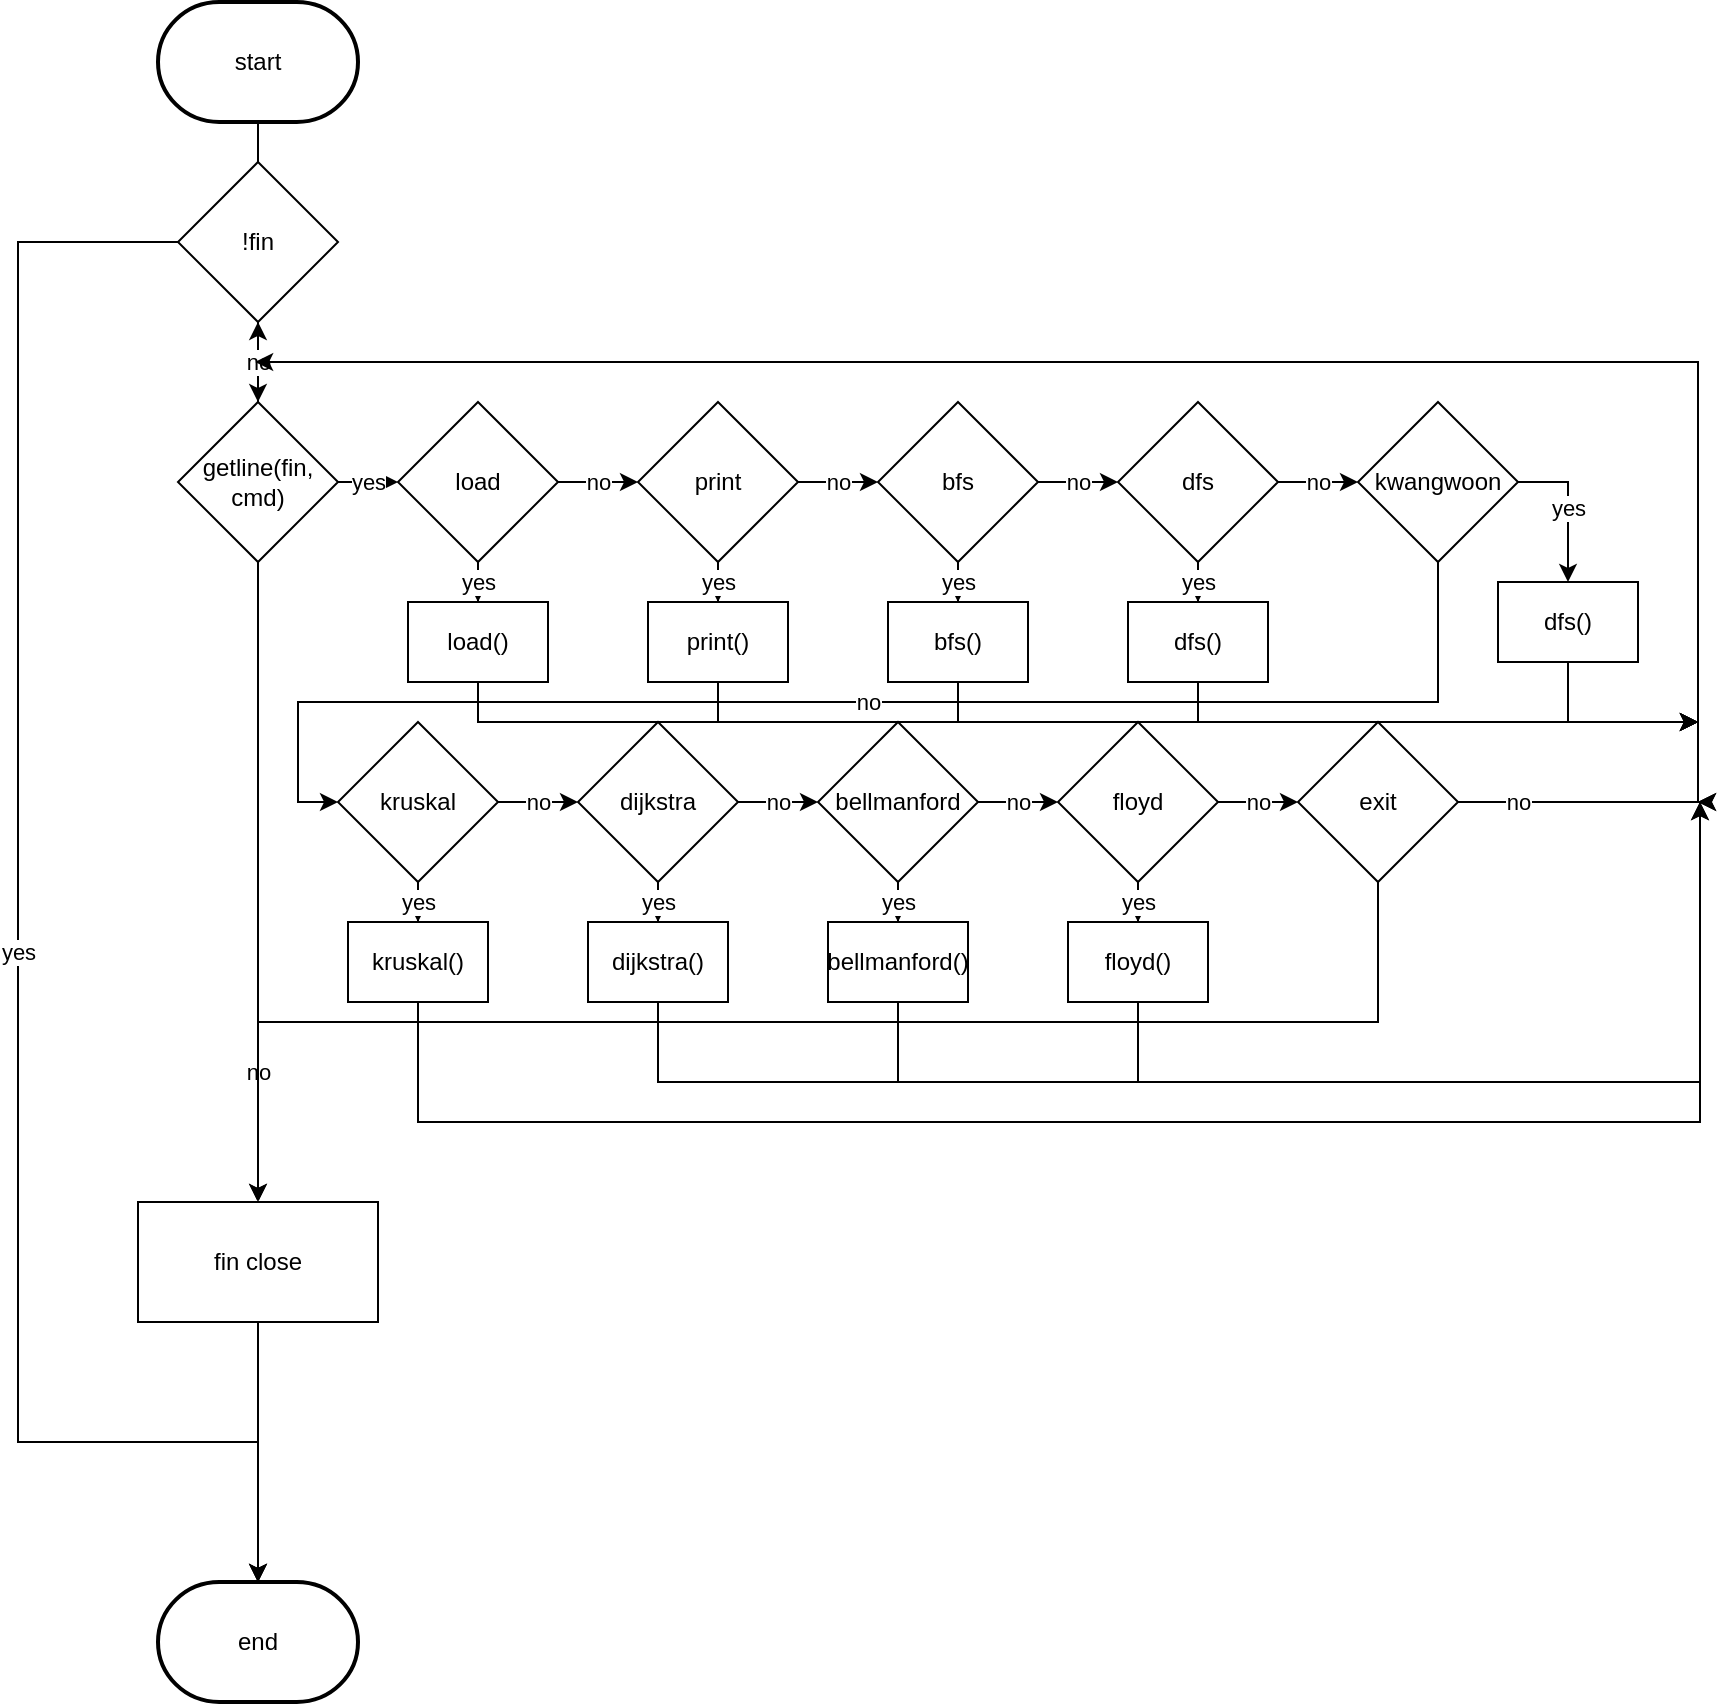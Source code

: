 <mxfile version="22.1.7" type="device" pages="2">
  <diagram id="C5RBs43oDa-KdzZeNtuy" name="Page-1">
    <mxGraphModel dx="752" dy="763" grid="1" gridSize="10" guides="1" tooltips="1" connect="1" arrows="1" fold="1" page="1" pageScale="1" pageWidth="827" pageHeight="1169" math="0" shadow="0">
      <root>
        <mxCell id="WIyWlLk6GJQsqaUBKTNV-0" />
        <mxCell id="WIyWlLk6GJQsqaUBKTNV-1" parent="WIyWlLk6GJQsqaUBKTNV-0" />
        <mxCell id="qxUsNWBHm_olxft8euE--2" style="edgeStyle=orthogonalEdgeStyle;rounded=0;orthogonalLoop=1;jettySize=auto;html=1;entryX=0.5;entryY=0;entryDx=0;entryDy=0;" edge="1" parent="WIyWlLk6GJQsqaUBKTNV-1" source="qxUsNWBHm_olxft8euE--0" target="qxUsNWBHm_olxft8euE--1">
          <mxGeometry relative="1" as="geometry" />
        </mxCell>
        <mxCell id="qxUsNWBHm_olxft8euE--0" value="start" style="strokeWidth=2;html=1;shape=mxgraph.flowchart.terminator;whiteSpace=wrap;" vertex="1" parent="WIyWlLk6GJQsqaUBKTNV-1">
          <mxGeometry x="250" y="160" width="100" height="60" as="geometry" />
        </mxCell>
        <mxCell id="qxUsNWBHm_olxft8euE--4" value="" style="edgeStyle=orthogonalEdgeStyle;rounded=0;orthogonalLoop=1;jettySize=auto;html=1;" edge="1" parent="WIyWlLk6GJQsqaUBKTNV-1" source="qxUsNWBHm_olxft8euE--1" target="qxUsNWBHm_olxft8euE--3">
          <mxGeometry relative="1" as="geometry" />
        </mxCell>
        <mxCell id="qxUsNWBHm_olxft8euE--6" value="yes" style="edgeStyle=orthogonalEdgeStyle;rounded=0;orthogonalLoop=1;jettySize=auto;html=1;" edge="1" parent="WIyWlLk6GJQsqaUBKTNV-1" source="qxUsNWBHm_olxft8euE--3" target="qxUsNWBHm_olxft8euE--5">
          <mxGeometry relative="1" as="geometry">
            <Array as="points">
              <mxPoint x="180" y="280" />
              <mxPoint x="180" y="880" />
              <mxPoint x="300" y="880" />
            </Array>
          </mxGeometry>
        </mxCell>
        <mxCell id="qxUsNWBHm_olxft8euE--23" value="no" style="edgeStyle=orthogonalEdgeStyle;rounded=0;orthogonalLoop=1;jettySize=auto;html=1;" edge="1" parent="WIyWlLk6GJQsqaUBKTNV-1" source="qxUsNWBHm_olxft8euE--3" target="qxUsNWBHm_olxft8euE--22">
          <mxGeometry relative="1" as="geometry" />
        </mxCell>
        <mxCell id="qxUsNWBHm_olxft8euE--3" value="!fin" style="rhombus;whiteSpace=wrap;html=1;" vertex="1" parent="WIyWlLk6GJQsqaUBKTNV-1">
          <mxGeometry x="260" y="240" width="80" height="80" as="geometry" />
        </mxCell>
        <mxCell id="qxUsNWBHm_olxft8euE--5" value="end" style="strokeWidth=2;html=1;shape=mxgraph.flowchart.terminator;whiteSpace=wrap;" vertex="1" parent="WIyWlLk6GJQsqaUBKTNV-1">
          <mxGeometry x="250" y="950" width="100" height="60" as="geometry" />
        </mxCell>
        <mxCell id="qxUsNWBHm_olxft8euE--10" value="no" style="edgeStyle=orthogonalEdgeStyle;rounded=0;orthogonalLoop=1;jettySize=auto;html=1;" edge="1" parent="WIyWlLk6GJQsqaUBKTNV-1" source="qxUsNWBHm_olxft8euE--7" target="qxUsNWBHm_olxft8euE--9">
          <mxGeometry relative="1" as="geometry" />
        </mxCell>
        <mxCell id="qxUsNWBHm_olxft8euE--36" value="yes" style="edgeStyle=orthogonalEdgeStyle;rounded=0;orthogonalLoop=1;jettySize=auto;html=1;" edge="1" parent="WIyWlLk6GJQsqaUBKTNV-1" source="qxUsNWBHm_olxft8euE--7" target="qxUsNWBHm_olxft8euE--35">
          <mxGeometry relative="1" as="geometry" />
        </mxCell>
        <mxCell id="qxUsNWBHm_olxft8euE--7" value="load" style="rhombus;whiteSpace=wrap;html=1;" vertex="1" parent="WIyWlLk6GJQsqaUBKTNV-1">
          <mxGeometry x="370" y="360" width="80" height="80" as="geometry" />
        </mxCell>
        <mxCell id="qxUsNWBHm_olxft8euE--12" value="no" style="edgeStyle=orthogonalEdgeStyle;rounded=0;orthogonalLoop=1;jettySize=auto;html=1;" edge="1" parent="WIyWlLk6GJQsqaUBKTNV-1" source="qxUsNWBHm_olxft8euE--9" target="qxUsNWBHm_olxft8euE--11">
          <mxGeometry relative="1" as="geometry" />
        </mxCell>
        <mxCell id="qxUsNWBHm_olxft8euE--38" value="yes" style="edgeStyle=orthogonalEdgeStyle;rounded=0;orthogonalLoop=1;jettySize=auto;html=1;" edge="1" parent="WIyWlLk6GJQsqaUBKTNV-1" source="qxUsNWBHm_olxft8euE--9" target="qxUsNWBHm_olxft8euE--37">
          <mxGeometry relative="1" as="geometry" />
        </mxCell>
        <mxCell id="qxUsNWBHm_olxft8euE--9" value="print" style="rhombus;whiteSpace=wrap;html=1;" vertex="1" parent="WIyWlLk6GJQsqaUBKTNV-1">
          <mxGeometry x="490" y="360" width="80" height="80" as="geometry" />
        </mxCell>
        <mxCell id="qxUsNWBHm_olxft8euE--14" value="no" style="edgeStyle=orthogonalEdgeStyle;rounded=0;orthogonalLoop=1;jettySize=auto;html=1;" edge="1" parent="WIyWlLk6GJQsqaUBKTNV-1" source="qxUsNWBHm_olxft8euE--11" target="qxUsNWBHm_olxft8euE--13">
          <mxGeometry relative="1" as="geometry" />
        </mxCell>
        <mxCell id="qxUsNWBHm_olxft8euE--40" value="yes" style="edgeStyle=orthogonalEdgeStyle;rounded=0;orthogonalLoop=1;jettySize=auto;html=1;" edge="1" parent="WIyWlLk6GJQsqaUBKTNV-1" source="qxUsNWBHm_olxft8euE--11" target="qxUsNWBHm_olxft8euE--39">
          <mxGeometry relative="1" as="geometry" />
        </mxCell>
        <mxCell id="qxUsNWBHm_olxft8euE--11" value="bfs" style="rhombus;whiteSpace=wrap;html=1;" vertex="1" parent="WIyWlLk6GJQsqaUBKTNV-1">
          <mxGeometry x="610" y="360" width="80" height="80" as="geometry" />
        </mxCell>
        <mxCell id="qxUsNWBHm_olxft8euE--27" value="no" style="edgeStyle=orthogonalEdgeStyle;rounded=0;orthogonalLoop=1;jettySize=auto;html=1;" edge="1" parent="WIyWlLk6GJQsqaUBKTNV-1" source="qxUsNWBHm_olxft8euE--13" target="qxUsNWBHm_olxft8euE--26">
          <mxGeometry relative="1" as="geometry" />
        </mxCell>
        <mxCell id="qxUsNWBHm_olxft8euE--43" value="yes" style="edgeStyle=orthogonalEdgeStyle;rounded=0;orthogonalLoop=1;jettySize=auto;html=1;" edge="1" parent="WIyWlLk6GJQsqaUBKTNV-1" source="qxUsNWBHm_olxft8euE--13" target="qxUsNWBHm_olxft8euE--41">
          <mxGeometry relative="1" as="geometry" />
        </mxCell>
        <mxCell id="qxUsNWBHm_olxft8euE--13" value="dfs" style="rhombus;whiteSpace=wrap;html=1;" vertex="1" parent="WIyWlLk6GJQsqaUBKTNV-1">
          <mxGeometry x="730" y="360" width="80" height="80" as="geometry" />
        </mxCell>
        <mxCell id="qxUsNWBHm_olxft8euE--19" value="no" style="edgeStyle=orthogonalEdgeStyle;rounded=0;orthogonalLoop=1;jettySize=auto;html=1;" edge="1" parent="WIyWlLk6GJQsqaUBKTNV-1" source="qxUsNWBHm_olxft8euE--16" target="qxUsNWBHm_olxft8euE--18">
          <mxGeometry relative="1" as="geometry" />
        </mxCell>
        <mxCell id="qxUsNWBHm_olxft8euE--46" value="yes" style="edgeStyle=orthogonalEdgeStyle;rounded=0;orthogonalLoop=1;jettySize=auto;html=1;" edge="1" parent="WIyWlLk6GJQsqaUBKTNV-1" source="qxUsNWBHm_olxft8euE--16" target="qxUsNWBHm_olxft8euE--44">
          <mxGeometry relative="1" as="geometry" />
        </mxCell>
        <mxCell id="qxUsNWBHm_olxft8euE--16" value="kruskal" style="rhombus;whiteSpace=wrap;html=1;" vertex="1" parent="WIyWlLk6GJQsqaUBKTNV-1">
          <mxGeometry x="340" y="520" width="80" height="80" as="geometry" />
        </mxCell>
        <mxCell id="qxUsNWBHm_olxft8euE--21" value="no" style="edgeStyle=orthogonalEdgeStyle;rounded=0;orthogonalLoop=1;jettySize=auto;html=1;" edge="1" parent="WIyWlLk6GJQsqaUBKTNV-1" source="qxUsNWBHm_olxft8euE--18" target="qxUsNWBHm_olxft8euE--20">
          <mxGeometry relative="1" as="geometry" />
        </mxCell>
        <mxCell id="qxUsNWBHm_olxft8euE--48" value="yes" style="edgeStyle=orthogonalEdgeStyle;rounded=0;orthogonalLoop=1;jettySize=auto;html=1;" edge="1" parent="WIyWlLk6GJQsqaUBKTNV-1" source="qxUsNWBHm_olxft8euE--18" target="qxUsNWBHm_olxft8euE--47">
          <mxGeometry relative="1" as="geometry" />
        </mxCell>
        <mxCell id="qxUsNWBHm_olxft8euE--18" value="dijkstra" style="rhombus;whiteSpace=wrap;html=1;" vertex="1" parent="WIyWlLk6GJQsqaUBKTNV-1">
          <mxGeometry x="460" y="520" width="80" height="80" as="geometry" />
        </mxCell>
        <mxCell id="qxUsNWBHm_olxft8euE--25" value="no" style="edgeStyle=orthogonalEdgeStyle;rounded=0;orthogonalLoop=1;jettySize=auto;html=1;" edge="1" parent="WIyWlLk6GJQsqaUBKTNV-1" source="qxUsNWBHm_olxft8euE--20" target="qxUsNWBHm_olxft8euE--24">
          <mxGeometry relative="1" as="geometry" />
        </mxCell>
        <mxCell id="qxUsNWBHm_olxft8euE--50" value="yes" style="edgeStyle=orthogonalEdgeStyle;rounded=0;orthogonalLoop=1;jettySize=auto;html=1;" edge="1" parent="WIyWlLk6GJQsqaUBKTNV-1" source="qxUsNWBHm_olxft8euE--20" target="qxUsNWBHm_olxft8euE--49">
          <mxGeometry relative="1" as="geometry" />
        </mxCell>
        <mxCell id="qxUsNWBHm_olxft8euE--20" value="bellmanford" style="rhombus;whiteSpace=wrap;html=1;" vertex="1" parent="WIyWlLk6GJQsqaUBKTNV-1">
          <mxGeometry x="580" y="520" width="80" height="80" as="geometry" />
        </mxCell>
        <mxCell id="qxUsNWBHm_olxft8euE--30" value="yes" style="edgeStyle=orthogonalEdgeStyle;rounded=0;orthogonalLoop=1;jettySize=auto;html=1;" edge="1" parent="WIyWlLk6GJQsqaUBKTNV-1" source="qxUsNWBHm_olxft8euE--22" target="qxUsNWBHm_olxft8euE--7">
          <mxGeometry relative="1" as="geometry" />
        </mxCell>
        <mxCell id="qxUsNWBHm_olxft8euE--22" value="getline(fin, cmd)" style="rhombus;whiteSpace=wrap;html=1;" vertex="1" parent="WIyWlLk6GJQsqaUBKTNV-1">
          <mxGeometry x="260" y="360" width="80" height="80" as="geometry" />
        </mxCell>
        <mxCell id="qxUsNWBHm_olxft8euE--29" value="no" style="edgeStyle=orthogonalEdgeStyle;rounded=0;orthogonalLoop=1;jettySize=auto;html=1;" edge="1" parent="WIyWlLk6GJQsqaUBKTNV-1" source="qxUsNWBHm_olxft8euE--24" target="qxUsNWBHm_olxft8euE--28">
          <mxGeometry relative="1" as="geometry" />
        </mxCell>
        <mxCell id="qxUsNWBHm_olxft8euE--52" value="yes" style="edgeStyle=orthogonalEdgeStyle;rounded=0;orthogonalLoop=1;jettySize=auto;html=1;" edge="1" parent="WIyWlLk6GJQsqaUBKTNV-1" source="qxUsNWBHm_olxft8euE--24" target="qxUsNWBHm_olxft8euE--51">
          <mxGeometry relative="1" as="geometry" />
        </mxCell>
        <mxCell id="qxUsNWBHm_olxft8euE--24" value="floyd" style="rhombus;whiteSpace=wrap;html=1;" vertex="1" parent="WIyWlLk6GJQsqaUBKTNV-1">
          <mxGeometry x="700" y="520" width="80" height="80" as="geometry" />
        </mxCell>
        <mxCell id="qxUsNWBHm_olxft8euE--34" value="no" style="edgeStyle=orthogonalEdgeStyle;rounded=0;orthogonalLoop=1;jettySize=auto;html=1;entryX=0;entryY=0.5;entryDx=0;entryDy=0;" edge="1" parent="WIyWlLk6GJQsqaUBKTNV-1" source="qxUsNWBHm_olxft8euE--26" target="qxUsNWBHm_olxft8euE--16">
          <mxGeometry relative="1" as="geometry">
            <Array as="points">
              <mxPoint x="890" y="510" />
              <mxPoint x="320" y="510" />
              <mxPoint x="320" y="560" />
            </Array>
          </mxGeometry>
        </mxCell>
        <mxCell id="qxUsNWBHm_olxft8euE--58" value="yes" style="edgeStyle=orthogonalEdgeStyle;rounded=0;orthogonalLoop=1;jettySize=auto;html=1;entryX=0.5;entryY=0;entryDx=0;entryDy=0;" edge="1" parent="WIyWlLk6GJQsqaUBKTNV-1" source="qxUsNWBHm_olxft8euE--26" target="qxUsNWBHm_olxft8euE--57">
          <mxGeometry relative="1" as="geometry">
            <Array as="points">
              <mxPoint x="955" y="400" />
              <mxPoint x="955" y="430" />
              <mxPoint x="955" y="430" />
            </Array>
          </mxGeometry>
        </mxCell>
        <mxCell id="qxUsNWBHm_olxft8euE--26" value="kwangwoon" style="rhombus;whiteSpace=wrap;html=1;" vertex="1" parent="WIyWlLk6GJQsqaUBKTNV-1">
          <mxGeometry x="850" y="360" width="80" height="80" as="geometry" />
        </mxCell>
        <mxCell id="qxUsNWBHm_olxft8euE--33" value="no" style="edgeStyle=orthogonalEdgeStyle;rounded=0;orthogonalLoop=1;jettySize=auto;html=1;exitX=1;exitY=0.5;exitDx=0;exitDy=0;" edge="1" parent="WIyWlLk6GJQsqaUBKTNV-1" source="qxUsNWBHm_olxft8euE--28">
          <mxGeometry x="-0.944" relative="1" as="geometry">
            <mxPoint x="298.574" y="340.0" as="targetPoint" />
            <Array as="points">
              <mxPoint x="1020" y="560" />
              <mxPoint x="1020" y="340" />
            </Array>
            <mxPoint as="offset" />
          </mxGeometry>
        </mxCell>
        <mxCell id="qxUsNWBHm_olxft8euE--28" value="exit" style="rhombus;whiteSpace=wrap;html=1;" vertex="1" parent="WIyWlLk6GJQsqaUBKTNV-1">
          <mxGeometry x="820" y="520" width="80" height="80" as="geometry" />
        </mxCell>
        <mxCell id="qxUsNWBHm_olxft8euE--31" value="no" style="edgeStyle=orthogonalEdgeStyle;rounded=0;orthogonalLoop=1;jettySize=auto;html=1;entryX=0.5;entryY=0;entryDx=0;entryDy=0;entryPerimeter=0;" edge="1" parent="WIyWlLk6GJQsqaUBKTNV-1" source="qxUsNWBHm_olxft8euE--22" target="qxUsNWBHm_olxft8euE--5">
          <mxGeometry relative="1" as="geometry" />
        </mxCell>
        <mxCell id="qxUsNWBHm_olxft8euE--32" value="yes" style="edgeStyle=orthogonalEdgeStyle;rounded=0;orthogonalLoop=1;jettySize=auto;html=1;entryX=0.5;entryY=0;entryDx=0;entryDy=0;entryPerimeter=0;" edge="1" parent="WIyWlLk6GJQsqaUBKTNV-1" source="qxUsNWBHm_olxft8euE--1" target="qxUsNWBHm_olxft8euE--5">
          <mxGeometry relative="1" as="geometry">
            <Array as="points">
              <mxPoint x="300" y="670" />
            </Array>
          </mxGeometry>
        </mxCell>
        <mxCell id="qxUsNWBHm_olxft8euE--53" style="edgeStyle=orthogonalEdgeStyle;rounded=0;orthogonalLoop=1;jettySize=auto;html=1;exitX=0.5;exitY=1;exitDx=0;exitDy=0;" edge="1" parent="WIyWlLk6GJQsqaUBKTNV-1" source="qxUsNWBHm_olxft8euE--35">
          <mxGeometry relative="1" as="geometry">
            <mxPoint x="1020" y="520" as="targetPoint" />
            <Array as="points">
              <mxPoint x="410" y="520" />
            </Array>
          </mxGeometry>
        </mxCell>
        <mxCell id="qxUsNWBHm_olxft8euE--35" value="load()" style="rounded=0;whiteSpace=wrap;html=1;" vertex="1" parent="WIyWlLk6GJQsqaUBKTNV-1">
          <mxGeometry x="375" y="460" width="70" height="40" as="geometry" />
        </mxCell>
        <mxCell id="qxUsNWBHm_olxft8euE--54" style="edgeStyle=orthogonalEdgeStyle;rounded=0;orthogonalLoop=1;jettySize=auto;html=1;exitX=0.5;exitY=1;exitDx=0;exitDy=0;" edge="1" parent="WIyWlLk6GJQsqaUBKTNV-1" source="qxUsNWBHm_olxft8euE--37">
          <mxGeometry relative="1" as="geometry">
            <mxPoint x="1020" y="520" as="targetPoint" />
            <Array as="points">
              <mxPoint x="530" y="520" />
            </Array>
          </mxGeometry>
        </mxCell>
        <mxCell id="qxUsNWBHm_olxft8euE--37" value="print()" style="rounded=0;whiteSpace=wrap;html=1;" vertex="1" parent="WIyWlLk6GJQsqaUBKTNV-1">
          <mxGeometry x="495" y="460" width="70" height="40" as="geometry" />
        </mxCell>
        <mxCell id="qxUsNWBHm_olxft8euE--55" style="edgeStyle=orthogonalEdgeStyle;rounded=0;orthogonalLoop=1;jettySize=auto;html=1;exitX=0.5;exitY=1;exitDx=0;exitDy=0;" edge="1" parent="WIyWlLk6GJQsqaUBKTNV-1" source="qxUsNWBHm_olxft8euE--39">
          <mxGeometry relative="1" as="geometry">
            <mxPoint x="1020" y="520" as="targetPoint" />
            <Array as="points">
              <mxPoint x="650" y="520" />
            </Array>
          </mxGeometry>
        </mxCell>
        <mxCell id="qxUsNWBHm_olxft8euE--39" value="bfs()" style="rounded=0;whiteSpace=wrap;html=1;" vertex="1" parent="WIyWlLk6GJQsqaUBKTNV-1">
          <mxGeometry x="615" y="460" width="70" height="40" as="geometry" />
        </mxCell>
        <mxCell id="qxUsNWBHm_olxft8euE--56" style="edgeStyle=orthogonalEdgeStyle;rounded=0;orthogonalLoop=1;jettySize=auto;html=1;exitX=0.5;exitY=1;exitDx=0;exitDy=0;" edge="1" parent="WIyWlLk6GJQsqaUBKTNV-1" source="qxUsNWBHm_olxft8euE--41">
          <mxGeometry relative="1" as="geometry">
            <mxPoint x="1020" y="520" as="targetPoint" />
            <Array as="points">
              <mxPoint x="770" y="520" />
              <mxPoint x="1020" y="520" />
            </Array>
          </mxGeometry>
        </mxCell>
        <mxCell id="qxUsNWBHm_olxft8euE--41" value="dfs()" style="rounded=0;whiteSpace=wrap;html=1;" vertex="1" parent="WIyWlLk6GJQsqaUBKTNV-1">
          <mxGeometry x="735" y="460" width="70" height="40" as="geometry" />
        </mxCell>
        <mxCell id="qxUsNWBHm_olxft8euE--61" style="edgeStyle=orthogonalEdgeStyle;rounded=0;orthogonalLoop=1;jettySize=auto;html=1;exitX=0.5;exitY=1;exitDx=0;exitDy=0;" edge="1" parent="WIyWlLk6GJQsqaUBKTNV-1" source="qxUsNWBHm_olxft8euE--44">
          <mxGeometry relative="1" as="geometry">
            <mxPoint x="1021" y="560" as="targetPoint" />
            <Array as="points">
              <mxPoint x="380" y="720" />
              <mxPoint x="1021" y="720" />
              <mxPoint x="1021" y="560" />
            </Array>
          </mxGeometry>
        </mxCell>
        <mxCell id="qxUsNWBHm_olxft8euE--44" value="kruskal()" style="rounded=0;whiteSpace=wrap;html=1;" vertex="1" parent="WIyWlLk6GJQsqaUBKTNV-1">
          <mxGeometry x="345" y="620" width="70" height="40" as="geometry" />
        </mxCell>
        <mxCell id="qxUsNWBHm_olxft8euE--62" style="edgeStyle=orthogonalEdgeStyle;rounded=0;orthogonalLoop=1;jettySize=auto;html=1;" edge="1" parent="WIyWlLk6GJQsqaUBKTNV-1" source="qxUsNWBHm_olxft8euE--47">
          <mxGeometry relative="1" as="geometry">
            <mxPoint x="1021" y="560" as="targetPoint" />
            <Array as="points">
              <mxPoint x="500" y="700" />
              <mxPoint x="1021" y="700" />
            </Array>
          </mxGeometry>
        </mxCell>
        <mxCell id="qxUsNWBHm_olxft8euE--47" value="dijkstra()" style="rounded=0;whiteSpace=wrap;html=1;" vertex="1" parent="WIyWlLk6GJQsqaUBKTNV-1">
          <mxGeometry x="465" y="620" width="70" height="40" as="geometry" />
        </mxCell>
        <mxCell id="qxUsNWBHm_olxft8euE--63" style="edgeStyle=orthogonalEdgeStyle;rounded=0;orthogonalLoop=1;jettySize=auto;html=1;exitX=0.5;exitY=1;exitDx=0;exitDy=0;" edge="1" parent="WIyWlLk6GJQsqaUBKTNV-1" source="qxUsNWBHm_olxft8euE--49">
          <mxGeometry relative="1" as="geometry">
            <mxPoint x="1020" y="560" as="targetPoint" />
            <Array as="points">
              <mxPoint x="620" y="700" />
              <mxPoint x="1021" y="700" />
            </Array>
          </mxGeometry>
        </mxCell>
        <mxCell id="qxUsNWBHm_olxft8euE--49" value="bellmanford()" style="rounded=0;whiteSpace=wrap;html=1;" vertex="1" parent="WIyWlLk6GJQsqaUBKTNV-1">
          <mxGeometry x="585" y="620" width="70" height="40" as="geometry" />
        </mxCell>
        <mxCell id="qxUsNWBHm_olxft8euE--64" style="edgeStyle=orthogonalEdgeStyle;rounded=0;orthogonalLoop=1;jettySize=auto;html=1;exitX=0.5;exitY=1;exitDx=0;exitDy=0;" edge="1" parent="WIyWlLk6GJQsqaUBKTNV-1" source="qxUsNWBHm_olxft8euE--51">
          <mxGeometry relative="1" as="geometry">
            <mxPoint x="1020" y="560" as="targetPoint" />
            <Array as="points">
              <mxPoint x="740" y="700" />
              <mxPoint x="1021" y="700" />
            </Array>
          </mxGeometry>
        </mxCell>
        <mxCell id="qxUsNWBHm_olxft8euE--51" value="floyd()" style="rounded=0;whiteSpace=wrap;html=1;" vertex="1" parent="WIyWlLk6GJQsqaUBKTNV-1">
          <mxGeometry x="705" y="620" width="70" height="40" as="geometry" />
        </mxCell>
        <mxCell id="qxUsNWBHm_olxft8euE--60" style="edgeStyle=orthogonalEdgeStyle;rounded=0;orthogonalLoop=1;jettySize=auto;html=1;exitX=0.5;exitY=1;exitDx=0;exitDy=0;" edge="1" parent="WIyWlLk6GJQsqaUBKTNV-1" source="qxUsNWBHm_olxft8euE--57">
          <mxGeometry relative="1" as="geometry">
            <mxPoint x="1020" y="520" as="targetPoint" />
            <Array as="points">
              <mxPoint x="955" y="520" />
            </Array>
          </mxGeometry>
        </mxCell>
        <mxCell id="qxUsNWBHm_olxft8euE--57" value="dfs()" style="rounded=0;whiteSpace=wrap;html=1;" vertex="1" parent="WIyWlLk6GJQsqaUBKTNV-1">
          <mxGeometry x="920" y="450" width="70" height="40" as="geometry" />
        </mxCell>
        <mxCell id="qxUsNWBHm_olxft8euE--65" value="" style="edgeStyle=orthogonalEdgeStyle;rounded=0;orthogonalLoop=1;jettySize=auto;html=1;entryX=0.5;entryY=0;entryDx=0;entryDy=0;entryPerimeter=0;" edge="1" parent="WIyWlLk6GJQsqaUBKTNV-1" source="qxUsNWBHm_olxft8euE--28" target="qxUsNWBHm_olxft8euE--1">
          <mxGeometry relative="1" as="geometry">
            <mxPoint x="860" y="600" as="sourcePoint" />
            <mxPoint x="300" y="950" as="targetPoint" />
            <Array as="points">
              <mxPoint x="860" y="670" />
            </Array>
          </mxGeometry>
        </mxCell>
        <mxCell id="qxUsNWBHm_olxft8euE--1" value="fin close" style="rounded=0;whiteSpace=wrap;html=1;" vertex="1" parent="WIyWlLk6GJQsqaUBKTNV-1">
          <mxGeometry x="240" y="760" width="120" height="60" as="geometry" />
        </mxCell>
      </root>
    </mxGraphModel>
  </diagram>
  <diagram id="P_mjvCdtXqanflJQ5Wna" name="bfs">
    <mxGraphModel dx="377" dy="382" grid="1" gridSize="10" guides="1" tooltips="1" connect="1" arrows="1" fold="1" page="1" pageScale="1" pageWidth="1100" pageHeight="850" math="0" shadow="0">
      <root>
        <mxCell id="0" />
        <mxCell id="1" parent="0" />
        <mxCell id="MZ6gyHuy5aCQJNglztON-3" value="" style="edgeStyle=orthogonalEdgeStyle;rounded=0;orthogonalLoop=1;jettySize=auto;html=1;" edge="1" parent="1" source="MZ6gyHuy5aCQJNglztON-1" target="MZ6gyHuy5aCQJNglztON-2">
          <mxGeometry relative="1" as="geometry" />
        </mxCell>
        <mxCell id="MZ6gyHuy5aCQJNglztON-1" value="start" style="strokeWidth=2;html=1;shape=mxgraph.flowchart.terminator;whiteSpace=wrap;" vertex="1" parent="1">
          <mxGeometry x="160" y="60" width="100" height="60" as="geometry" />
        </mxCell>
        <mxCell id="MZ6gyHuy5aCQJNglztON-6" value="" style="edgeStyle=orthogonalEdgeStyle;rounded=0;orthogonalLoop=1;jettySize=auto;html=1;" edge="1" parent="1" source="MZ6gyHuy5aCQJNglztON-2" target="MZ6gyHuy5aCQJNglztON-5">
          <mxGeometry relative="1" as="geometry" />
        </mxCell>
        <mxCell id="MZ6gyHuy5aCQJNglztON-2" value="option에 따른 vertex map 배열 생성과 data 복사" style="rounded=0;whiteSpace=wrap;html=1;" vertex="1" parent="1">
          <mxGeometry x="140" y="150" width="140" height="60" as="geometry" />
        </mxCell>
        <mxCell id="MZ6gyHuy5aCQJNglztON-10" value="" style="edgeStyle=orthogonalEdgeStyle;rounded=0;orthogonalLoop=1;jettySize=auto;html=1;" edge="1" parent="1" source="MZ6gyHuy5aCQJNglztON-5" target="MZ6gyHuy5aCQJNglztON-9">
          <mxGeometry relative="1" as="geometry" />
        </mxCell>
        <mxCell id="MZ6gyHuy5aCQJNglztON-5" value="큐에 start vertex를 push" style="rounded=0;whiteSpace=wrap;html=1;" vertex="1" parent="1">
          <mxGeometry x="140" y="240" width="140" height="60" as="geometry" />
        </mxCell>
        <mxCell id="MZ6gyHuy5aCQJNglztON-12" value="" style="edgeStyle=orthogonalEdgeStyle;rounded=0;orthogonalLoop=1;jettySize=auto;html=1;" edge="1" parent="1" source="MZ6gyHuy5aCQJNglztON-9" target="MZ6gyHuy5aCQJNglztON-11">
          <mxGeometry relative="1" as="geometry" />
        </mxCell>
        <mxCell id="MZ6gyHuy5aCQJNglztON-9" value="vertex 방문 표시" style="rounded=0;whiteSpace=wrap;html=1;" vertex="1" parent="1">
          <mxGeometry x="140" y="330" width="140" height="60" as="geometry" />
        </mxCell>
        <mxCell id="MZ6gyHuy5aCQJNglztON-14" value="yes" style="edgeStyle=orthogonalEdgeStyle;rounded=0;orthogonalLoop=1;jettySize=auto;html=1;" edge="1" parent="1" source="MZ6gyHuy5aCQJNglztON-11" target="MZ6gyHuy5aCQJNglztON-13">
          <mxGeometry relative="1" as="geometry" />
        </mxCell>
        <mxCell id="MZ6gyHuy5aCQJNglztON-30" value="no" style="edgeStyle=orthogonalEdgeStyle;rounded=0;orthogonalLoop=1;jettySize=auto;html=1;exitX=1;exitY=0.5;exitDx=0;exitDy=0;entryX=0.5;entryY=0;entryDx=0;entryDy=0;" edge="1" parent="1" source="MZ6gyHuy5aCQJNglztON-11" target="MZ6gyHuy5aCQJNglztON-29">
          <mxGeometry x="-0.951" relative="1" as="geometry">
            <Array as="points">
              <mxPoint x="300" y="445" />
              <mxPoint x="300" y="130" />
              <mxPoint x="650" y="130" />
            </Array>
            <mxPoint as="offset" />
          </mxGeometry>
        </mxCell>
        <mxCell id="MZ6gyHuy5aCQJNglztON-11" value="!queue.empty()" style="rhombus;whiteSpace=wrap;html=1;" vertex="1" parent="1">
          <mxGeometry x="137.5" y="420" width="145" height="50" as="geometry" />
        </mxCell>
        <mxCell id="MZ6gyHuy5aCQJNglztON-16" value="" style="edgeStyle=orthogonalEdgeStyle;rounded=0;orthogonalLoop=1;jettySize=auto;html=1;" edge="1" parent="1" source="MZ6gyHuy5aCQJNglztON-13" target="MZ6gyHuy5aCQJNglztON-15">
          <mxGeometry relative="1" as="geometry">
            <Array as="points">
              <mxPoint x="310" y="530" />
              <mxPoint x="310" y="180" />
            </Array>
          </mxGeometry>
        </mxCell>
        <mxCell id="MZ6gyHuy5aCQJNglztON-13" value="queue를 pop" style="rounded=0;whiteSpace=wrap;html=1;" vertex="1" parent="1">
          <mxGeometry x="140" y="500" width="140" height="60" as="geometry" />
        </mxCell>
        <mxCell id="MZ6gyHuy5aCQJNglztON-19" value="yes" style="edgeStyle=orthogonalEdgeStyle;rounded=0;orthogonalLoop=1;jettySize=auto;html=1;" edge="1" parent="1" source="MZ6gyHuy5aCQJNglztON-15" target="MZ6gyHuy5aCQJNglztON-18">
          <mxGeometry relative="1" as="geometry" />
        </mxCell>
        <mxCell id="MZ6gyHuy5aCQJNglztON-27" value="no" style="edgeStyle=orthogonalEdgeStyle;rounded=0;orthogonalLoop=1;jettySize=auto;html=1;exitX=1;exitY=0.5;exitDx=0;exitDy=0;" edge="1" parent="1" source="MZ6gyHuy5aCQJNglztON-15">
          <mxGeometry x="-0.967" relative="1" as="geometry">
            <mxPoint x="212.078" y="410" as="targetPoint" />
            <Array as="points">
              <mxPoint x="560" y="180" />
              <mxPoint x="560" y="580" />
              <mxPoint x="110" y="580" />
              <mxPoint x="110" y="410" />
            </Array>
            <mxPoint as="offset" />
          </mxGeometry>
        </mxCell>
        <mxCell id="MZ6gyHuy5aCQJNglztON-15" value="해당 vertex에 도달할 &lt;br&gt;수&amp;nbsp; 있는 곳이 남았는가" style="rhombus;whiteSpace=wrap;html=1;" vertex="1" parent="1">
          <mxGeometry x="320" y="150" width="160" height="60" as="geometry" />
        </mxCell>
        <mxCell id="MZ6gyHuy5aCQJNglztON-21" value="no" style="edgeStyle=orthogonalEdgeStyle;rounded=0;orthogonalLoop=1;jettySize=auto;html=1;" edge="1" parent="1" source="MZ6gyHuy5aCQJNglztON-18" target="MZ6gyHuy5aCQJNglztON-20">
          <mxGeometry relative="1" as="geometry" />
        </mxCell>
        <mxCell id="MZ6gyHuy5aCQJNglztON-24" value="yes" style="edgeStyle=orthogonalEdgeStyle;rounded=0;orthogonalLoop=1;jettySize=auto;html=1;exitX=1;exitY=0.5;exitDx=0;exitDy=0;" edge="1" parent="1" source="MZ6gyHuy5aCQJNglztON-18">
          <mxGeometry x="-0.931" relative="1" as="geometry">
            <mxPoint x="300" y="530" as="targetPoint" />
            <Array as="points">
              <mxPoint x="530" y="270" />
              <mxPoint x="530" y="550" />
              <mxPoint x="300" y="550" />
            </Array>
            <mxPoint as="offset" />
          </mxGeometry>
        </mxCell>
        <mxCell id="MZ6gyHuy5aCQJNglztON-18" value="해당 vertex를 방문했는가?" style="rhombus;whiteSpace=wrap;html=1;" vertex="1" parent="1">
          <mxGeometry x="320" y="240" width="160" height="60" as="geometry" />
        </mxCell>
        <mxCell id="MZ6gyHuy5aCQJNglztON-23" value="" style="edgeStyle=orthogonalEdgeStyle;rounded=0;orthogonalLoop=1;jettySize=auto;html=1;" edge="1" parent="1" source="MZ6gyHuy5aCQJNglztON-20" target="MZ6gyHuy5aCQJNglztON-22">
          <mxGeometry relative="1" as="geometry" />
        </mxCell>
        <mxCell id="MZ6gyHuy5aCQJNglztON-20" value="vertex 방문 표시" style="rounded=0;whiteSpace=wrap;html=1;" vertex="1" parent="1">
          <mxGeometry x="330" y="330" width="140" height="60" as="geometry" />
        </mxCell>
        <mxCell id="MZ6gyHuy5aCQJNglztON-26" style="edgeStyle=orthogonalEdgeStyle;rounded=0;orthogonalLoop=1;jettySize=auto;html=1;" edge="1" parent="1" source="MZ6gyHuy5aCQJNglztON-22">
          <mxGeometry relative="1" as="geometry">
            <mxPoint x="530" y="450" as="targetPoint" />
          </mxGeometry>
        </mxCell>
        <mxCell id="MZ6gyHuy5aCQJNglztON-22" value="큐에 해당 vertex를 push" style="rounded=0;whiteSpace=wrap;html=1;" vertex="1" parent="1">
          <mxGeometry x="330" y="420" width="140" height="60" as="geometry" />
        </mxCell>
        <mxCell id="MZ6gyHuy5aCQJNglztON-32" value="" style="edgeStyle=orthogonalEdgeStyle;rounded=0;orthogonalLoop=1;jettySize=auto;html=1;" edge="1" parent="1" source="MZ6gyHuy5aCQJNglztON-29" target="MZ6gyHuy5aCQJNglztON-31">
          <mxGeometry relative="1" as="geometry" />
        </mxCell>
        <mxCell id="MZ6gyHuy5aCQJNglztON-29" value="방문했던 vertex를 &lt;br&gt;순서대로 출력" style="rounded=0;whiteSpace=wrap;html=1;" vertex="1" parent="1">
          <mxGeometry x="580" y="150" width="140" height="60" as="geometry" />
        </mxCell>
        <mxCell id="MZ6gyHuy5aCQJNglztON-31" value="end" style="strokeWidth=2;html=1;shape=mxgraph.flowchart.terminator;whiteSpace=wrap;" vertex="1" parent="1">
          <mxGeometry x="600" y="250" width="100" height="60" as="geometry" />
        </mxCell>
        <mxCell id="MZ6gyHuy5aCQJNglztON-33" value="" style="edgeStyle=orthogonalEdgeStyle;rounded=0;orthogonalLoop=1;jettySize=auto;html=1;" edge="1" source="MZ6gyHuy5aCQJNglztON-34" target="MZ6gyHuy5aCQJNglztON-36" parent="1">
          <mxGeometry relative="1" as="geometry" />
        </mxCell>
        <mxCell id="MZ6gyHuy5aCQJNglztON-34" value="start" style="strokeWidth=2;html=1;shape=mxgraph.flowchart.terminator;whiteSpace=wrap;" vertex="1" parent="1">
          <mxGeometry x="870" y="50" width="100" height="60" as="geometry" />
        </mxCell>
        <mxCell id="MZ6gyHuy5aCQJNglztON-35" value="" style="edgeStyle=orthogonalEdgeStyle;rounded=0;orthogonalLoop=1;jettySize=auto;html=1;" edge="1" source="MZ6gyHuy5aCQJNglztON-36" target="MZ6gyHuy5aCQJNglztON-38" parent="1">
          <mxGeometry relative="1" as="geometry" />
        </mxCell>
        <mxCell id="MZ6gyHuy5aCQJNglztON-36" value="option에 따른 vertex map 배열 생성과 data 복사" style="rounded=0;whiteSpace=wrap;html=1;" vertex="1" parent="1">
          <mxGeometry x="850" y="140" width="140" height="60" as="geometry" />
        </mxCell>
        <mxCell id="MZ6gyHuy5aCQJNglztON-37" value="" style="edgeStyle=orthogonalEdgeStyle;rounded=0;orthogonalLoop=1;jettySize=auto;html=1;" edge="1" source="MZ6gyHuy5aCQJNglztON-38" target="MZ6gyHuy5aCQJNglztON-40" parent="1">
          <mxGeometry relative="1" as="geometry" />
        </mxCell>
        <mxCell id="MZ6gyHuy5aCQJNglztON-38" value="스택에 start vertex를 push" style="rounded=0;whiteSpace=wrap;html=1;" vertex="1" parent="1">
          <mxGeometry x="850" y="230" width="140" height="60" as="geometry" />
        </mxCell>
        <mxCell id="MZ6gyHuy5aCQJNglztON-39" value="" style="edgeStyle=orthogonalEdgeStyle;rounded=0;orthogonalLoop=1;jettySize=auto;html=1;" edge="1" source="MZ6gyHuy5aCQJNglztON-40" target="MZ6gyHuy5aCQJNglztON-43" parent="1">
          <mxGeometry relative="1" as="geometry" />
        </mxCell>
        <mxCell id="MZ6gyHuy5aCQJNglztON-40" value="vertex 방문 표시" style="rounded=0;whiteSpace=wrap;html=1;" vertex="1" parent="1">
          <mxGeometry x="850" y="320" width="140" height="60" as="geometry" />
        </mxCell>
        <mxCell id="MZ6gyHuy5aCQJNglztON-41" value="yes" style="edgeStyle=orthogonalEdgeStyle;rounded=0;orthogonalLoop=1;jettySize=auto;html=1;" edge="1" source="MZ6gyHuy5aCQJNglztON-43" target="MZ6gyHuy5aCQJNglztON-45" parent="1">
          <mxGeometry relative="1" as="geometry" />
        </mxCell>
        <mxCell id="MZ6gyHuy5aCQJNglztON-42" value="no" style="edgeStyle=orthogonalEdgeStyle;rounded=0;orthogonalLoop=1;jettySize=auto;html=1;exitX=1;exitY=0.5;exitDx=0;exitDy=0;entryX=0.5;entryY=0;entryDx=0;entryDy=0;" edge="1" source="MZ6gyHuy5aCQJNglztON-43" target="MZ6gyHuy5aCQJNglztON-57" parent="1">
          <mxGeometry x="-0.951" relative="1" as="geometry">
            <Array as="points">
              <mxPoint x="1010" y="435" />
              <mxPoint x="1010" y="120" />
              <mxPoint x="1360" y="120" />
            </Array>
            <mxPoint as="offset" />
          </mxGeometry>
        </mxCell>
        <mxCell id="MZ6gyHuy5aCQJNglztON-43" value="!stack.empty()" style="rhombus;whiteSpace=wrap;html=1;" vertex="1" parent="1">
          <mxGeometry x="847.5" y="410" width="145" height="50" as="geometry" />
        </mxCell>
        <mxCell id="MZ6gyHuy5aCQJNglztON-44" value="" style="edgeStyle=orthogonalEdgeStyle;rounded=0;orthogonalLoop=1;jettySize=auto;html=1;" edge="1" source="MZ6gyHuy5aCQJNglztON-45" target="MZ6gyHuy5aCQJNglztON-48" parent="1">
          <mxGeometry relative="1" as="geometry">
            <Array as="points">
              <mxPoint x="1020" y="520" />
              <mxPoint x="1020" y="170" />
            </Array>
          </mxGeometry>
        </mxCell>
        <mxCell id="MZ6gyHuy5aCQJNglztON-45" value="stack을 pop" style="rounded=0;whiteSpace=wrap;html=1;" vertex="1" parent="1">
          <mxGeometry x="850" y="490" width="140" height="60" as="geometry" />
        </mxCell>
        <mxCell id="MZ6gyHuy5aCQJNglztON-46" value="yes" style="edgeStyle=orthogonalEdgeStyle;rounded=0;orthogonalLoop=1;jettySize=auto;html=1;" edge="1" source="MZ6gyHuy5aCQJNglztON-48" target="MZ6gyHuy5aCQJNglztON-51" parent="1">
          <mxGeometry relative="1" as="geometry" />
        </mxCell>
        <mxCell id="MZ6gyHuy5aCQJNglztON-47" value="no" style="edgeStyle=orthogonalEdgeStyle;rounded=0;orthogonalLoop=1;jettySize=auto;html=1;exitX=1;exitY=0.5;exitDx=0;exitDy=0;" edge="1" source="MZ6gyHuy5aCQJNglztON-48" parent="1">
          <mxGeometry x="-0.967" relative="1" as="geometry">
            <mxPoint x="922.078" y="400" as="targetPoint" />
            <Array as="points">
              <mxPoint x="1270" y="170" />
              <mxPoint x="1270" y="570" />
              <mxPoint x="820" y="570" />
              <mxPoint x="820" y="400" />
            </Array>
            <mxPoint as="offset" />
          </mxGeometry>
        </mxCell>
        <mxCell id="MZ6gyHuy5aCQJNglztON-48" value="해당 vertex에 도달할 &lt;br&gt;수&amp;nbsp; 있는 곳이 남았는가" style="rhombus;whiteSpace=wrap;html=1;" vertex="1" parent="1">
          <mxGeometry x="1030" y="140" width="160" height="60" as="geometry" />
        </mxCell>
        <mxCell id="MZ6gyHuy5aCQJNglztON-49" value="no" style="edgeStyle=orthogonalEdgeStyle;rounded=0;orthogonalLoop=1;jettySize=auto;html=1;" edge="1" source="MZ6gyHuy5aCQJNglztON-51" target="MZ6gyHuy5aCQJNglztON-53" parent="1">
          <mxGeometry relative="1" as="geometry" />
        </mxCell>
        <mxCell id="MZ6gyHuy5aCQJNglztON-50" value="yes" style="edgeStyle=orthogonalEdgeStyle;rounded=0;orthogonalLoop=1;jettySize=auto;html=1;exitX=1;exitY=0.5;exitDx=0;exitDy=0;" edge="1" source="MZ6gyHuy5aCQJNglztON-51" parent="1">
          <mxGeometry x="-0.931" relative="1" as="geometry">
            <mxPoint x="1010" y="520" as="targetPoint" />
            <Array as="points">
              <mxPoint x="1240" y="260" />
              <mxPoint x="1240" y="540" />
              <mxPoint x="1010" y="540" />
            </Array>
            <mxPoint as="offset" />
          </mxGeometry>
        </mxCell>
        <mxCell id="MZ6gyHuy5aCQJNglztON-51" value="해당 vertex를 방문했는가?" style="rhombus;whiteSpace=wrap;html=1;" vertex="1" parent="1">
          <mxGeometry x="1030" y="230" width="160" height="60" as="geometry" />
        </mxCell>
        <mxCell id="MZ6gyHuy5aCQJNglztON-52" value="" style="edgeStyle=orthogonalEdgeStyle;rounded=0;orthogonalLoop=1;jettySize=auto;html=1;" edge="1" source="MZ6gyHuy5aCQJNglztON-53" target="MZ6gyHuy5aCQJNglztON-55" parent="1">
          <mxGeometry relative="1" as="geometry" />
        </mxCell>
        <mxCell id="MZ6gyHuy5aCQJNglztON-53" value="vertex 방문 표시" style="rounded=0;whiteSpace=wrap;html=1;" vertex="1" parent="1">
          <mxGeometry x="1040" y="320" width="140" height="60" as="geometry" />
        </mxCell>
        <mxCell id="MZ6gyHuy5aCQJNglztON-60" value="" style="edgeStyle=orthogonalEdgeStyle;rounded=0;orthogonalLoop=1;jettySize=auto;html=1;" edge="1" parent="1" source="MZ6gyHuy5aCQJNglztON-55" target="MZ6gyHuy5aCQJNglztON-59">
          <mxGeometry relative="1" as="geometry" />
        </mxCell>
        <mxCell id="MZ6gyHuy5aCQJNglztON-55" value="스택에 이전 vertex를 push" style="rounded=0;whiteSpace=wrap;html=1;" vertex="1" parent="1">
          <mxGeometry x="1040" y="395" width="140" height="60" as="geometry" />
        </mxCell>
        <mxCell id="MZ6gyHuy5aCQJNglztON-56" value="" style="edgeStyle=orthogonalEdgeStyle;rounded=0;orthogonalLoop=1;jettySize=auto;html=1;" edge="1" source="MZ6gyHuy5aCQJNglztON-57" target="MZ6gyHuy5aCQJNglztON-58" parent="1">
          <mxGeometry relative="1" as="geometry" />
        </mxCell>
        <mxCell id="MZ6gyHuy5aCQJNglztON-57" value="방문했던 vertex를 &lt;br&gt;순서대로 출력" style="rounded=0;whiteSpace=wrap;html=1;" vertex="1" parent="1">
          <mxGeometry x="1290" y="140" width="140" height="60" as="geometry" />
        </mxCell>
        <mxCell id="MZ6gyHuy5aCQJNglztON-58" value="end" style="strokeWidth=2;html=1;shape=mxgraph.flowchart.terminator;whiteSpace=wrap;" vertex="1" parent="1">
          <mxGeometry x="1310" y="240" width="100" height="60" as="geometry" />
        </mxCell>
        <mxCell id="MZ6gyHuy5aCQJNglztON-61" style="edgeStyle=orthogonalEdgeStyle;rounded=0;orthogonalLoop=1;jettySize=auto;html=1;" edge="1" parent="1" source="MZ6gyHuy5aCQJNglztON-59">
          <mxGeometry relative="1" as="geometry">
            <mxPoint x="1240" y="500" as="targetPoint" />
          </mxGeometry>
        </mxCell>
        <mxCell id="MZ6gyHuy5aCQJNglztON-59" value="스택에 해당 vertex를 push" style="rounded=0;whiteSpace=wrap;html=1;" vertex="1" parent="1">
          <mxGeometry x="1040" y="470" width="140" height="60" as="geometry" />
        </mxCell>
        <mxCell id="MZ6gyHuy5aCQJNglztON-65" value="" style="edgeStyle=orthogonalEdgeStyle;rounded=0;orthogonalLoop=1;jettySize=auto;html=1;" edge="1" parent="1" source="MZ6gyHuy5aCQJNglztON-62" target="MZ6gyHuy5aCQJNglztON-64">
          <mxGeometry relative="1" as="geometry" />
        </mxCell>
        <mxCell id="MZ6gyHuy5aCQJNglztON-62" value="start" style="strokeWidth=2;html=1;shape=mxgraph.flowchart.terminator;whiteSpace=wrap;" vertex="1" parent="1">
          <mxGeometry x="1577.5" y="30" width="100" height="60" as="geometry" />
        </mxCell>
        <mxCell id="MZ6gyHuy5aCQJNglztON-67" value="" style="edgeStyle=orthogonalEdgeStyle;rounded=0;orthogonalLoop=1;jettySize=auto;html=1;" edge="1" parent="1" source="MZ6gyHuy5aCQJNglztON-64" target="MZ6gyHuy5aCQJNglztON-66">
          <mxGeometry relative="1" as="geometry" />
        </mxCell>
        <mxCell id="MZ6gyHuy5aCQJNglztON-64" value="무방향으로 edge에 대한 정보를 맵에 저장" style="rounded=0;whiteSpace=wrap;html=1;" vertex="1" parent="1">
          <mxGeometry x="1557.5" y="120" width="140" height="60" as="geometry" />
        </mxCell>
        <mxCell id="MZ6gyHuy5aCQJNglztON-70" value="" style="edgeStyle=orthogonalEdgeStyle;rounded=0;orthogonalLoop=1;jettySize=auto;html=1;" edge="1" parent="1" source="MZ6gyHuy5aCQJNglztON-66" target="MZ6gyHuy5aCQJNglztON-69">
          <mxGeometry relative="1" as="geometry" />
        </mxCell>
        <mxCell id="MZ6gyHuy5aCQJNglztON-66" value="모든 엣지에 대한 정보를 벡터에 저장" style="rounded=0;whiteSpace=wrap;html=1;" vertex="1" parent="1">
          <mxGeometry x="1557.5" y="210" width="140" height="60" as="geometry" />
        </mxCell>
        <mxCell id="MZ6gyHuy5aCQJNglztON-74" value="" style="edgeStyle=orthogonalEdgeStyle;rounded=0;orthogonalLoop=1;jettySize=auto;html=1;" edge="1" parent="1" source="MZ6gyHuy5aCQJNglztON-69" target="MZ6gyHuy5aCQJNglztON-73">
          <mxGeometry relative="1" as="geometry" />
        </mxCell>
        <mxCell id="MZ6gyHuy5aCQJNglztON-69" value="벡터를 오름차순으로 quick sort" style="rounded=0;whiteSpace=wrap;html=1;" vertex="1" parent="1">
          <mxGeometry x="1557.5" y="300" width="140" height="60" as="geometry" />
        </mxCell>
        <mxCell id="MZ6gyHuy5aCQJNglztON-77" value="no" style="edgeStyle=orthogonalEdgeStyle;rounded=0;orthogonalLoop=1;jettySize=auto;html=1;" edge="1" parent="1" source="MZ6gyHuy5aCQJNglztON-73" target="MZ6gyHuy5aCQJNglztON-76">
          <mxGeometry relative="1" as="geometry" />
        </mxCell>
        <mxCell id="MZ6gyHuy5aCQJNglztON-89" style="edgeStyle=orthogonalEdgeStyle;rounded=0;orthogonalLoop=1;jettySize=auto;html=1;exitX=0;exitY=0.5;exitDx=0;exitDy=0;entryX=0.5;entryY=0;entryDx=0;entryDy=0;" edge="1" parent="1" source="MZ6gyHuy5aCQJNglztON-73" target="MZ6gyHuy5aCQJNglztON-88">
          <mxGeometry relative="1" as="geometry">
            <Array as="points">
              <mxPoint x="1510" y="425" />
              <mxPoint x="1510" y="600" />
              <mxPoint x="2000" y="600" />
              <mxPoint x="2000" y="140" />
              <mxPoint x="2121" y="140" />
            </Array>
          </mxGeometry>
        </mxCell>
        <mxCell id="MZ6gyHuy5aCQJNglztON-73" value="모든 edge를 보았는가 || &lt;br&gt;mst를 형성했는가?" style="rhombus;whiteSpace=wrap;html=1;" vertex="1" parent="1">
          <mxGeometry x="1526.5" y="390" width="202" height="70" as="geometry" />
        </mxCell>
        <mxCell id="MZ6gyHuy5aCQJNglztON-80" style="edgeStyle=orthogonalEdgeStyle;rounded=0;orthogonalLoop=1;jettySize=auto;html=1;exitX=0.5;exitY=1;exitDx=0;exitDy=0;entryX=0.5;entryY=0;entryDx=0;entryDy=0;" edge="1" parent="1" source="MZ6gyHuy5aCQJNglztON-76" target="MZ6gyHuy5aCQJNglztON-79">
          <mxGeometry relative="1" as="geometry">
            <Array as="points">
              <mxPoint x="1627" y="570" />
              <mxPoint x="1750" y="570" />
              <mxPoint x="1750" y="140" />
              <mxPoint x="1861" y="140" />
            </Array>
          </mxGeometry>
        </mxCell>
        <mxCell id="MZ6gyHuy5aCQJNglztON-76" value="추출한 edge에서 start와 end의 부모 정보 가져오기" style="rounded=0;whiteSpace=wrap;html=1;" vertex="1" parent="1">
          <mxGeometry x="1551.25" y="490" width="152.5" height="60" as="geometry" />
        </mxCell>
        <mxCell id="MZ6gyHuy5aCQJNglztON-82" value="yes" style="edgeStyle=orthogonalEdgeStyle;rounded=0;orthogonalLoop=1;jettySize=auto;html=1;" edge="1" parent="1" source="MZ6gyHuy5aCQJNglztON-79" target="MZ6gyHuy5aCQJNglztON-81">
          <mxGeometry relative="1" as="geometry" />
        </mxCell>
        <mxCell id="MZ6gyHuy5aCQJNglztON-87" value="no" style="edgeStyle=orthogonalEdgeStyle;rounded=0;orthogonalLoop=1;jettySize=auto;html=1;exitX=1;exitY=0.5;exitDx=0;exitDy=0;" edge="1" parent="1" source="MZ6gyHuy5aCQJNglztON-79">
          <mxGeometry x="-0.866" relative="1" as="geometry">
            <mxPoint x="1860" y="425" as="targetPoint" />
            <Array as="points">
              <mxPoint x="1982" y="195" />
              <mxPoint x="1982" y="425" />
            </Array>
            <mxPoint as="offset" />
          </mxGeometry>
        </mxCell>
        <mxCell id="MZ6gyHuy5aCQJNglztON-79" value="둘의 부모가 다른가?" style="rhombus;whiteSpace=wrap;html=1;" vertex="1" parent="1">
          <mxGeometry x="1760" y="160" width="202" height="70" as="geometry" />
        </mxCell>
        <mxCell id="MZ6gyHuy5aCQJNglztON-84" value="" style="edgeStyle=orthogonalEdgeStyle;rounded=0;orthogonalLoop=1;jettySize=auto;html=1;" edge="1" parent="1" source="MZ6gyHuy5aCQJNglztON-81" target="MZ6gyHuy5aCQJNglztON-83">
          <mxGeometry relative="1" as="geometry" />
        </mxCell>
        <mxCell id="MZ6gyHuy5aCQJNglztON-81" value="둘의 부모를 union" style="rounded=0;whiteSpace=wrap;html=1;" vertex="1" parent="1">
          <mxGeometry x="1800" y="250" width="120" height="60" as="geometry" />
        </mxCell>
        <mxCell id="MZ6gyHuy5aCQJNglztON-86" value="" style="edgeStyle=orthogonalEdgeStyle;rounded=0;orthogonalLoop=1;jettySize=auto;html=1;entryX=1;entryY=0.5;entryDx=0;entryDy=0;" edge="1" parent="1" source="MZ6gyHuy5aCQJNglztON-83" target="MZ6gyHuy5aCQJNglztON-73">
          <mxGeometry relative="1" as="geometry">
            <mxPoint x="1860.059" y="300.02" as="targetPoint" />
            <Array as="points">
              <mxPoint x="1860" y="425" />
            </Array>
          </mxGeometry>
        </mxCell>
        <mxCell id="MZ6gyHuy5aCQJNglztON-83" value="정답 map 배열에 저장" style="rounded=0;whiteSpace=wrap;html=1;" vertex="1" parent="1">
          <mxGeometry x="1800" y="340" width="120" height="60" as="geometry" />
        </mxCell>
        <mxCell id="MZ6gyHuy5aCQJNglztON-91" value="yes" style="edgeStyle=orthogonalEdgeStyle;rounded=0;orthogonalLoop=1;jettySize=auto;html=1;" edge="1" parent="1" source="MZ6gyHuy5aCQJNglztON-88" target="MZ6gyHuy5aCQJNglztON-90">
          <mxGeometry relative="1" as="geometry">
            <Array as="points">
              <mxPoint x="2121" y="250" />
              <mxPoint x="2121" y="250" />
            </Array>
          </mxGeometry>
        </mxCell>
        <mxCell id="MZ6gyHuy5aCQJNglztON-97" value="no" style="edgeStyle=orthogonalEdgeStyle;rounded=0;orthogonalLoop=1;jettySize=auto;html=1;exitX=1;exitY=0.5;exitDx=0;exitDy=0;" edge="1" parent="1" source="MZ6gyHuy5aCQJNglztON-88">
          <mxGeometry x="-0.867" relative="1" as="geometry">
            <mxPoint x="2120" y="440" as="targetPoint" />
            <Array as="points">
              <mxPoint x="2242" y="205" />
              <mxPoint x="2242" y="440" />
            </Array>
            <mxPoint as="offset" />
          </mxGeometry>
        </mxCell>
        <mxCell id="MZ6gyHuy5aCQJNglztON-88" value="mst를 형성했는가?" style="rhombus;whiteSpace=wrap;html=1;" vertex="1" parent="1">
          <mxGeometry x="2020" y="170" width="202" height="70" as="geometry" />
        </mxCell>
        <mxCell id="MZ6gyHuy5aCQJNglztON-93" value="" style="edgeStyle=orthogonalEdgeStyle;rounded=0;orthogonalLoop=1;jettySize=auto;html=1;" edge="1" parent="1" source="MZ6gyHuy5aCQJNglztON-90" target="MZ6gyHuy5aCQJNglztON-92">
          <mxGeometry relative="1" as="geometry" />
        </mxCell>
        <mxCell id="MZ6gyHuy5aCQJNglztON-90" value="각 vertex에 정답 배열에서 연결된 edge 출력" style="rounded=0;whiteSpace=wrap;html=1;" vertex="1" parent="1">
          <mxGeometry x="2061" y="270" width="120" height="60" as="geometry" />
        </mxCell>
        <mxCell id="MZ6gyHuy5aCQJNglztON-92" value="cost 출력" style="rounded=0;whiteSpace=wrap;html=1;" vertex="1" parent="1">
          <mxGeometry x="2061" y="360" width="120" height="60" as="geometry" />
        </mxCell>
        <mxCell id="MZ6gyHuy5aCQJNglztON-94" value="end" style="strokeWidth=2;html=1;shape=mxgraph.flowchart.terminator;whiteSpace=wrap;" vertex="1" parent="1">
          <mxGeometry x="2071" y="460" width="100" height="60" as="geometry" />
        </mxCell>
        <mxCell id="MZ6gyHuy5aCQJNglztON-96" style="edgeStyle=orthogonalEdgeStyle;rounded=0;orthogonalLoop=1;jettySize=auto;html=1;entryX=0.5;entryY=0;entryDx=0;entryDy=0;entryPerimeter=0;" edge="1" parent="1" source="MZ6gyHuy5aCQJNglztON-92" target="MZ6gyHuy5aCQJNglztON-94">
          <mxGeometry relative="1" as="geometry" />
        </mxCell>
        <mxCell id="MZ6gyHuy5aCQJNglztON-101" value="" style="edgeStyle=orthogonalEdgeStyle;rounded=0;orthogonalLoop=1;jettySize=auto;html=1;" edge="1" parent="1" source="MZ6gyHuy5aCQJNglztON-99" target="MZ6gyHuy5aCQJNglztON-100">
          <mxGeometry relative="1" as="geometry" />
        </mxCell>
        <mxCell id="MZ6gyHuy5aCQJNglztON-99" value="start" style="strokeWidth=2;html=1;shape=mxgraph.flowchart.terminator;whiteSpace=wrap;" vertex="1" parent="1">
          <mxGeometry x="150" y="630" width="100" height="60" as="geometry" />
        </mxCell>
        <mxCell id="MZ6gyHuy5aCQJNglztON-103" value="yes" style="edgeStyle=orthogonalEdgeStyle;rounded=0;orthogonalLoop=1;jettySize=auto;html=1;" edge="1" parent="1" source="MZ6gyHuy5aCQJNglztON-100" target="MZ6gyHuy5aCQJNglztON-102">
          <mxGeometry relative="1" as="geometry" />
        </mxCell>
        <mxCell id="MZ6gyHuy5aCQJNglztON-120" value="no" style="edgeStyle=orthogonalEdgeStyle;rounded=0;orthogonalLoop=1;jettySize=auto;html=1;exitX=0;exitY=0.5;exitDx=0;exitDy=0;" edge="1" parent="1" source="MZ6gyHuy5aCQJNglztON-100">
          <mxGeometry x="-0.794" relative="1" as="geometry">
            <mxPoint x="660" y="910" as="targetPoint" />
            <Array as="points">
              <mxPoint x="270" y="760" />
              <mxPoint x="270" y="650" />
              <mxPoint x="760" y="650" />
              <mxPoint x="760" y="910" />
            </Array>
            <mxPoint as="offset" />
          </mxGeometry>
        </mxCell>
        <mxCell id="MZ6gyHuy5aCQJNglztON-100" value="low &amp;lt; high" style="rhombus;whiteSpace=wrap;html=1;" vertex="1" parent="1">
          <mxGeometry x="160" y="720" width="80" height="80" as="geometry" />
        </mxCell>
        <mxCell id="MZ6gyHuy5aCQJNglztON-105" value="yes" style="edgeStyle=orthogonalEdgeStyle;rounded=0;orthogonalLoop=1;jettySize=auto;html=1;" edge="1" parent="1" source="MZ6gyHuy5aCQJNglztON-102" target="MZ6gyHuy5aCQJNglztON-104">
          <mxGeometry relative="1" as="geometry" />
        </mxCell>
        <mxCell id="MZ6gyHuy5aCQJNglztON-102" value="high - low&amp;nbsp; + 1 &amp;lt;= segment size" style="rhombus;whiteSpace=wrap;html=1;" vertex="1" parent="1">
          <mxGeometry x="100" y="830" width="200" height="70" as="geometry" />
        </mxCell>
        <mxCell id="MZ6gyHuy5aCQJNglztON-111" style="edgeStyle=orthogonalEdgeStyle;rounded=0;orthogonalLoop=1;jettySize=auto;html=1;exitX=1;exitY=0.5;exitDx=0;exitDy=0;entryX=0;entryY=0.5;entryDx=0;entryDy=0;" edge="1" parent="1" source="MZ6gyHuy5aCQJNglztON-104" target="MZ6gyHuy5aCQJNglztON-106">
          <mxGeometry relative="1" as="geometry">
            <Array as="points">
              <mxPoint x="310" y="960" />
              <mxPoint x="310" y="735" />
            </Array>
          </mxGeometry>
        </mxCell>
        <mxCell id="MZ6gyHuy5aCQJNglztON-104" value="insertion sort()" style="rounded=0;whiteSpace=wrap;html=1;" vertex="1" parent="1">
          <mxGeometry x="140" y="930" width="120" height="60" as="geometry" />
        </mxCell>
        <mxCell id="MZ6gyHuy5aCQJNglztON-109" value="no" style="edgeStyle=orthogonalEdgeStyle;rounded=0;orthogonalLoop=1;jettySize=auto;html=1;" edge="1" parent="1" source="MZ6gyHuy5aCQJNglztON-106" target="MZ6gyHuy5aCQJNglztON-108">
          <mxGeometry relative="1" as="geometry" />
        </mxCell>
        <mxCell id="MZ6gyHuy5aCQJNglztON-113" value="yes" style="edgeStyle=orthogonalEdgeStyle;rounded=0;orthogonalLoop=1;jettySize=auto;html=1;exitX=1;exitY=0.5;exitDx=0;exitDy=0;entryX=0.5;entryY=0;entryDx=0;entryDy=0;" edge="1" parent="1" source="MZ6gyHuy5aCQJNglztON-106" target="MZ6gyHuy5aCQJNglztON-110">
          <mxGeometry x="-0.812" relative="1" as="geometry">
            <Array as="points">
              <mxPoint x="540" y="735" />
              <mxPoint x="540" y="870" />
              <mxPoint x="415" y="870" />
            </Array>
            <mxPoint as="offset" />
          </mxGeometry>
        </mxCell>
        <mxCell id="MZ6gyHuy5aCQJNglztON-106" value="pivot 검출" style="rhombus;whiteSpace=wrap;html=1;" vertex="1" parent="1">
          <mxGeometry x="330" y="700" width="170" height="70" as="geometry" />
        </mxCell>
        <mxCell id="MZ6gyHuy5aCQJNglztON-112" value="" style="edgeStyle=orthogonalEdgeStyle;rounded=0;orthogonalLoop=1;jettySize=auto;html=1;entryX=0.5;entryY=0;entryDx=0;entryDy=0;" edge="1" parent="1" source="MZ6gyHuy5aCQJNglztON-108" target="MZ6gyHuy5aCQJNglztON-106">
          <mxGeometry relative="1" as="geometry">
            <Array as="points">
              <mxPoint x="520" y="830" />
              <mxPoint x="520" y="680" />
              <mxPoint x="415" y="680" />
            </Array>
          </mxGeometry>
        </mxCell>
        <mxCell id="MZ6gyHuy5aCQJNglztON-108" value="swap" style="rounded=0;whiteSpace=wrap;html=1;" vertex="1" parent="1">
          <mxGeometry x="355" y="800" width="120" height="60" as="geometry" />
        </mxCell>
        <mxCell id="MZ6gyHuy5aCQJNglztON-116" style="edgeStyle=orthogonalEdgeStyle;rounded=0;orthogonalLoop=1;jettySize=auto;html=1;exitX=0.5;exitY=1;exitDx=0;exitDy=0;entryX=0.5;entryY=0;entryDx=0;entryDy=0;" edge="1" parent="1" source="MZ6gyHuy5aCQJNglztON-110" target="MZ6gyHuy5aCQJNglztON-114">
          <mxGeometry relative="1" as="geometry">
            <Array as="points">
              <mxPoint x="415" y="970" />
              <mxPoint x="570" y="970" />
              <mxPoint x="570" y="720" />
              <mxPoint x="660" y="720" />
            </Array>
          </mxGeometry>
        </mxCell>
        <mxCell id="MZ6gyHuy5aCQJNglztON-110" value="swap" style="rounded=0;whiteSpace=wrap;html=1;" vertex="1" parent="1">
          <mxGeometry x="355" y="890" width="120" height="60" as="geometry" />
        </mxCell>
        <mxCell id="MZ6gyHuy5aCQJNglztON-117" value="" style="edgeStyle=orthogonalEdgeStyle;rounded=0;orthogonalLoop=1;jettySize=auto;html=1;" edge="1" parent="1" source="MZ6gyHuy5aCQJNglztON-114" target="MZ6gyHuy5aCQJNglztON-115">
          <mxGeometry relative="1" as="geometry" />
        </mxCell>
        <mxCell id="MZ6gyHuy5aCQJNglztON-114" value="quicksort(arr, low, j - 1);" style="rounded=0;whiteSpace=wrap;html=1;" vertex="1" parent="1">
          <mxGeometry x="600" y="740" width="120" height="60" as="geometry" />
        </mxCell>
        <mxCell id="MZ6gyHuy5aCQJNglztON-119" value="" style="edgeStyle=orthogonalEdgeStyle;rounded=0;orthogonalLoop=1;jettySize=auto;html=1;" edge="1" parent="1" source="MZ6gyHuy5aCQJNglztON-115" target="MZ6gyHuy5aCQJNglztON-118">
          <mxGeometry relative="1" as="geometry" />
        </mxCell>
        <mxCell id="MZ6gyHuy5aCQJNglztON-115" value="quicksort(arr, j + 1, high);" style="rounded=0;whiteSpace=wrap;html=1;" vertex="1" parent="1">
          <mxGeometry x="600" y="830" width="120" height="60" as="geometry" />
        </mxCell>
        <mxCell id="MZ6gyHuy5aCQJNglztON-118" value="end" style="strokeWidth=2;html=1;shape=mxgraph.flowchart.terminator;whiteSpace=wrap;" vertex="1" parent="1">
          <mxGeometry x="610" y="930" width="100" height="60" as="geometry" />
        </mxCell>
        <mxCell id="MZ6gyHuy5aCQJNglztON-123" value="" style="edgeStyle=orthogonalEdgeStyle;rounded=0;orthogonalLoop=1;jettySize=auto;html=1;" edge="1" parent="1" source="MZ6gyHuy5aCQJNglztON-121" target="MZ6gyHuy5aCQJNglztON-122">
          <mxGeometry relative="1" as="geometry" />
        </mxCell>
        <mxCell id="MZ6gyHuy5aCQJNglztON-121" value="start" style="strokeWidth=2;html=1;shape=mxgraph.flowchart.terminator;whiteSpace=wrap;" vertex="1" parent="1">
          <mxGeometry x="870" y="620" width="100" height="60" as="geometry" />
        </mxCell>
        <mxCell id="MZ6gyHuy5aCQJNglztON-127" value="yes" style="edgeStyle=orthogonalEdgeStyle;rounded=0;orthogonalLoop=1;jettySize=auto;html=1;" edge="1" parent="1" source="MZ6gyHuy5aCQJNglztON-122" target="MZ6gyHuy5aCQJNglztON-125">
          <mxGeometry relative="1" as="geometry" />
        </mxCell>
        <mxCell id="MZ6gyHuy5aCQJNglztON-142" value="no" style="edgeStyle=orthogonalEdgeStyle;rounded=0;orthogonalLoop=1;jettySize=auto;html=1;exitX=0;exitY=0.5;exitDx=0;exitDy=0;" edge="1" parent="1" source="MZ6gyHuy5aCQJNglztON-122">
          <mxGeometry x="-0.886" relative="1" as="geometry">
            <mxPoint x="1340" y="980" as="targetPoint" />
            <Array as="points">
              <mxPoint x="805" y="745" />
              <mxPoint x="805" y="980" />
            </Array>
            <mxPoint as="offset" />
          </mxGeometry>
        </mxCell>
        <mxCell id="MZ6gyHuy5aCQJNglztON-122" value="for (int i = low + 1; i &amp;lt;= high; i++)" style="rhombus;whiteSpace=wrap;html=1;" vertex="1" parent="1">
          <mxGeometry x="825" y="710" width="190" height="70" as="geometry" />
        </mxCell>
        <mxCell id="MZ6gyHuy5aCQJNglztON-130" value="" style="edgeStyle=orthogonalEdgeStyle;rounded=0;orthogonalLoop=1;jettySize=auto;html=1;" edge="1" parent="1" source="MZ6gyHuy5aCQJNglztON-125" target="MZ6gyHuy5aCQJNglztON-128">
          <mxGeometry relative="1" as="geometry" />
        </mxCell>
        <mxCell id="MZ6gyHuy5aCQJNglztON-125" value="key = arr[i]" style="rounded=0;whiteSpace=wrap;html=1;" vertex="1" parent="1">
          <mxGeometry x="860" y="810" width="120" height="60" as="geometry" />
        </mxCell>
        <mxCell id="MZ6gyHuy5aCQJNglztON-132" style="edgeStyle=orthogonalEdgeStyle;rounded=0;orthogonalLoop=1;jettySize=auto;html=1;exitX=1;exitY=0.5;exitDx=0;exitDy=0;entryX=0;entryY=0.5;entryDx=0;entryDy=0;" edge="1" parent="1" source="MZ6gyHuy5aCQJNglztON-128" target="MZ6gyHuy5aCQJNglztON-131">
          <mxGeometry relative="1" as="geometry">
            <Array as="points">
              <mxPoint x="1030" y="930" />
              <mxPoint x="1030" y="745" />
            </Array>
          </mxGeometry>
        </mxCell>
        <mxCell id="MZ6gyHuy5aCQJNglztON-128" value="j = i - 1" style="rounded=0;whiteSpace=wrap;html=1;" vertex="1" parent="1">
          <mxGeometry x="860" y="900" width="120" height="60" as="geometry" />
        </mxCell>
        <mxCell id="MZ6gyHuy5aCQJNglztON-136" value="yes" style="edgeStyle=orthogonalEdgeStyle;rounded=0;orthogonalLoop=1;jettySize=auto;html=1;" edge="1" parent="1" source="MZ6gyHuy5aCQJNglztON-131" target="MZ6gyHuy5aCQJNglztON-134">
          <mxGeometry relative="1" as="geometry" />
        </mxCell>
        <mxCell id="MZ6gyHuy5aCQJNglztON-139" value="no" style="edgeStyle=orthogonalEdgeStyle;rounded=0;orthogonalLoop=1;jettySize=auto;html=1;" edge="1" parent="1" source="MZ6gyHuy5aCQJNglztON-131" target="MZ6gyHuy5aCQJNglztON-138">
          <mxGeometry relative="1" as="geometry" />
        </mxCell>
        <mxCell id="MZ6gyHuy5aCQJNglztON-131" value="&amp;nbsp;while (j &amp;gt;= low &amp;amp;&amp;amp; key &amp;lt; arr[j])" style="rhombus;whiteSpace=wrap;html=1;" vertex="1" parent="1">
          <mxGeometry x="1060" y="710" width="190" height="70" as="geometry" />
        </mxCell>
        <mxCell id="MZ6gyHuy5aCQJNglztON-133" value="" style="edgeStyle=orthogonalEdgeStyle;rounded=0;orthogonalLoop=1;jettySize=auto;html=1;" edge="1" source="MZ6gyHuy5aCQJNglztON-134" target="MZ6gyHuy5aCQJNglztON-135" parent="1">
          <mxGeometry relative="1" as="geometry" />
        </mxCell>
        <mxCell id="MZ6gyHuy5aCQJNglztON-134" value="arr[j + 1] = arr[j]" style="rounded=0;whiteSpace=wrap;html=1;" vertex="1" parent="1">
          <mxGeometry x="1095" y="810" width="120" height="60" as="geometry" />
        </mxCell>
        <mxCell id="MZ6gyHuy5aCQJNglztON-137" style="edgeStyle=orthogonalEdgeStyle;rounded=0;orthogonalLoop=1;jettySize=auto;html=1;exitX=0.5;exitY=1;exitDx=0;exitDy=0;" edge="1" parent="1" source="MZ6gyHuy5aCQJNglztON-135">
          <mxGeometry relative="1" as="geometry">
            <mxPoint x="1030" y="930" as="targetPoint" />
            <Array as="points">
              <mxPoint x="1155" y="970" />
              <mxPoint x="1030" y="970" />
            </Array>
          </mxGeometry>
        </mxCell>
        <mxCell id="MZ6gyHuy5aCQJNglztON-135" value="j--" style="rounded=0;whiteSpace=wrap;html=1;" vertex="1" parent="1">
          <mxGeometry x="1095" y="900" width="120" height="60" as="geometry" />
        </mxCell>
        <mxCell id="MZ6gyHuy5aCQJNglztON-141" value="" style="edgeStyle=orthogonalEdgeStyle;rounded=0;orthogonalLoop=1;jettySize=auto;html=1;" edge="1" parent="1" source="MZ6gyHuy5aCQJNglztON-138" target="MZ6gyHuy5aCQJNglztON-140">
          <mxGeometry relative="1" as="geometry" />
        </mxCell>
        <mxCell id="MZ6gyHuy5aCQJNglztON-138" value="arr[j + 1] = key" style="rounded=0;whiteSpace=wrap;html=1;" vertex="1" parent="1">
          <mxGeometry x="1280" y="715" width="120" height="60" as="geometry" />
        </mxCell>
        <mxCell id="MZ6gyHuy5aCQJNglztON-140" value="end" style="strokeWidth=2;html=1;shape=mxgraph.flowchart.terminator;whiteSpace=wrap;" vertex="1" parent="1">
          <mxGeometry x="1290" y="1000" width="100" height="60" as="geometry" />
        </mxCell>
        <mxCell id="MZ6gyHuy5aCQJNglztON-149" value="" style="edgeStyle=orthogonalEdgeStyle;rounded=0;orthogonalLoop=1;jettySize=auto;html=1;" edge="1" parent="1" source="MZ6gyHuy5aCQJNglztON-143" target="MZ6gyHuy5aCQJNglztON-148">
          <mxGeometry relative="1" as="geometry" />
        </mxCell>
        <mxCell id="MZ6gyHuy5aCQJNglztON-143" value="start" style="strokeWidth=2;html=1;shape=mxgraph.flowchart.terminator;whiteSpace=wrap;" vertex="1" parent="1">
          <mxGeometry x="150" y="1050" width="100" height="60" as="geometry" />
        </mxCell>
        <mxCell id="MZ6gyHuy5aCQJNglztON-152" value="" style="edgeStyle=orthogonalEdgeStyle;rounded=0;orthogonalLoop=1;jettySize=auto;html=1;" edge="1" parent="1" source="MZ6gyHuy5aCQJNglztON-146" target="MZ6gyHuy5aCQJNglztON-151">
          <mxGeometry relative="1" as="geometry" />
        </mxCell>
        <mxCell id="MZ6gyHuy5aCQJNglztON-146" value="option에 따른 vertex map 배열 생성과 data 복사" style="rounded=0;whiteSpace=wrap;html=1;" vertex="1" parent="1">
          <mxGeometry x="130" y="1250" width="140" height="60" as="geometry" />
        </mxCell>
        <mxCell id="MZ6gyHuy5aCQJNglztON-150" value="" style="edgeStyle=orthogonalEdgeStyle;rounded=0;orthogonalLoop=1;jettySize=auto;html=1;" edge="1" parent="1" source="MZ6gyHuy5aCQJNglztON-148" target="MZ6gyHuy5aCQJNglztON-146">
          <mxGeometry relative="1" as="geometry" />
        </mxCell>
        <mxCell id="MZ6gyHuy5aCQJNglztON-148" value="dist 배열을 inf로 초기화" style="rounded=0;whiteSpace=wrap;html=1;" vertex="1" parent="1">
          <mxGeometry x="130" y="1150" width="140" height="60" as="geometry" />
        </mxCell>
        <mxCell id="MZ6gyHuy5aCQJNglztON-154" value="no" style="edgeStyle=orthogonalEdgeStyle;rounded=0;orthogonalLoop=1;jettySize=auto;html=1;exitX=0.5;exitY=1;exitDx=0;exitDy=0;entryX=0.5;entryY=0;entryDx=0;entryDy=0;" edge="1" parent="1" source="MZ6gyHuy5aCQJNglztON-151" target="MZ6gyHuy5aCQJNglztON-153">
          <mxGeometry x="-0.932" relative="1" as="geometry">
            <mxPoint as="offset" />
          </mxGeometry>
        </mxCell>
        <mxCell id="MZ6gyHuy5aCQJNglztON-169" value="yes" style="edgeStyle=orthogonalEdgeStyle;rounded=0;orthogonalLoop=1;jettySize=auto;html=1;exitX=0;exitY=0.5;exitDx=0;exitDy=0;" edge="1" parent="1" source="MZ6gyHuy5aCQJNglztON-151">
          <mxGeometry x="-0.936" relative="1" as="geometry">
            <mxPoint x="702.238" y="1230" as="targetPoint" />
            <Array as="points">
              <mxPoint x="110" y="1380" />
              <mxPoint x="110" y="1620" />
              <mxPoint x="640" y="1620" />
              <mxPoint x="640" y="1230" />
            </Array>
            <mxPoint as="offset" />
          </mxGeometry>
        </mxCell>
        <mxCell id="MZ6gyHuy5aCQJNglztON-151" value="음수 가중치가 있는가?" style="rhombus;whiteSpace=wrap;html=1;" vertex="1" parent="1">
          <mxGeometry x="130" y="1350" width="140" height="60" as="geometry" />
        </mxCell>
        <mxCell id="MZ6gyHuy5aCQJNglztON-156" value="yes" style="edgeStyle=orthogonalEdgeStyle;rounded=0;orthogonalLoop=1;jettySize=auto;html=1;" edge="1" parent="1" source="MZ6gyHuy5aCQJNglztON-153" target="MZ6gyHuy5aCQJNglztON-155">
          <mxGeometry relative="1" as="geometry" />
        </mxCell>
        <mxCell id="MZ6gyHuy5aCQJNglztON-166" value="no" style="edgeStyle=orthogonalEdgeStyle;rounded=0;orthogonalLoop=1;jettySize=auto;html=1;" edge="1" parent="1" source="MZ6gyHuy5aCQJNglztON-153" target="MZ6gyHuy5aCQJNglztON-165">
          <mxGeometry relative="1" as="geometry" />
        </mxCell>
        <mxCell id="MZ6gyHuy5aCQJNglztON-153" value="&amp;nbsp;for (int i = 0; i &amp;lt; graph-&amp;gt;getSize() - 1; i++)" style="rhombus;whiteSpace=wrap;html=1;" vertex="1" parent="1">
          <mxGeometry x="310" y="1150" width="270" height="60" as="geometry" />
        </mxCell>
        <mxCell id="MZ6gyHuy5aCQJNglztON-158" value="" style="edgeStyle=orthogonalEdgeStyle;rounded=0;orthogonalLoop=1;jettySize=auto;html=1;" edge="1" parent="1" source="MZ6gyHuy5aCQJNglztON-155" target="MZ6gyHuy5aCQJNglztON-157">
          <mxGeometry relative="1" as="geometry" />
        </mxCell>
        <mxCell id="MZ6gyHuy5aCQJNglztON-155" value="가장 weight가 작은 edge가 있는 vertex를 검출" style="rounded=0;whiteSpace=wrap;html=1;" vertex="1" parent="1">
          <mxGeometry x="375" y="1245" width="140" height="60" as="geometry" />
        </mxCell>
        <mxCell id="MZ6gyHuy5aCQJNglztON-160" value="" style="edgeStyle=orthogonalEdgeStyle;rounded=0;orthogonalLoop=1;jettySize=auto;html=1;" edge="1" parent="1" source="MZ6gyHuy5aCQJNglztON-157" target="MZ6gyHuy5aCQJNglztON-159">
          <mxGeometry relative="1" as="geometry" />
        </mxCell>
        <mxCell id="MZ6gyHuy5aCQJNglztON-157" value="이전 vertex의 경로를 추출" style="rounded=0;whiteSpace=wrap;html=1;" vertex="1" parent="1">
          <mxGeometry x="372.5" y="1338" width="145" height="60" as="geometry" />
        </mxCell>
        <mxCell id="MZ6gyHuy5aCQJNglztON-163" value="" style="edgeStyle=orthogonalEdgeStyle;rounded=0;orthogonalLoop=1;jettySize=auto;html=1;" edge="1" parent="1" source="MZ6gyHuy5aCQJNglztON-159" target="MZ6gyHuy5aCQJNglztON-161">
          <mxGeometry relative="1" as="geometry" />
        </mxCell>
        <mxCell id="MZ6gyHuy5aCQJNglztON-159" value="현재 vertex를 경로에 저장" style="rounded=0;whiteSpace=wrap;html=1;" vertex="1" parent="1">
          <mxGeometry x="372.5" y="1430" width="145" height="60" as="geometry" />
        </mxCell>
        <mxCell id="MZ6gyHuy5aCQJNglztON-164" style="edgeStyle=orthogonalEdgeStyle;rounded=0;orthogonalLoop=1;jettySize=auto;html=1;exitX=0.5;exitY=1;exitDx=0;exitDy=0;" edge="1" parent="1" source="MZ6gyHuy5aCQJNglztON-161">
          <mxGeometry relative="1" as="geometry">
            <mxPoint x="290" y="1430" as="targetPoint" />
          </mxGeometry>
        </mxCell>
        <mxCell id="MZ6gyHuy5aCQJNglztON-161" value="방문하지 않은 vertex에 대해 거리 업데이트" style="rounded=0;whiteSpace=wrap;html=1;" vertex="1" parent="1">
          <mxGeometry x="372.5" y="1520" width="145" height="60" as="geometry" />
        </mxCell>
        <mxCell id="MZ6gyHuy5aCQJNglztON-168" value="" style="edgeStyle=orthogonalEdgeStyle;rounded=0;orthogonalLoop=1;jettySize=auto;html=1;" edge="1" parent="1" source="MZ6gyHuy5aCQJNglztON-165" target="MZ6gyHuy5aCQJNglztON-167">
          <mxGeometry relative="1" as="geometry" />
        </mxCell>
        <mxCell id="MZ6gyHuy5aCQJNglztON-165" value="모든 vertex에 대해&lt;br&gt;distant와 경로 출력" style="rounded=0;whiteSpace=wrap;html=1;" vertex="1" parent="1">
          <mxGeometry x="630" y="1150" width="145" height="60" as="geometry" />
        </mxCell>
        <mxCell id="MZ6gyHuy5aCQJNglztON-167" value="end" style="strokeWidth=2;html=1;shape=mxgraph.flowchart.terminator;whiteSpace=wrap;" vertex="1" parent="1">
          <mxGeometry x="653" y="1275" width="100" height="60" as="geometry" />
        </mxCell>
        <mxCell id="MZ6gyHuy5aCQJNglztON-172" value="" style="edgeStyle=orthogonalEdgeStyle;rounded=0;orthogonalLoop=1;jettySize=auto;html=1;" edge="1" parent="1" source="MZ6gyHuy5aCQJNglztON-170" target="MZ6gyHuy5aCQJNglztON-171">
          <mxGeometry relative="1" as="geometry" />
        </mxCell>
        <mxCell id="MZ6gyHuy5aCQJNglztON-170" value="start" style="strokeWidth=2;html=1;shape=mxgraph.flowchart.terminator;whiteSpace=wrap;" vertex="1" parent="1">
          <mxGeometry x="980" y="1060" width="100" height="60" as="geometry" />
        </mxCell>
        <mxCell id="MZ6gyHuy5aCQJNglztON-174" value="" style="edgeStyle=orthogonalEdgeStyle;rounded=0;orthogonalLoop=1;jettySize=auto;html=1;" edge="1" parent="1" source="MZ6gyHuy5aCQJNglztON-171" target="MZ6gyHuy5aCQJNglztON-173">
          <mxGeometry relative="1" as="geometry" />
        </mxCell>
        <mxCell id="MZ6gyHuy5aCQJNglztON-171" value="option에 따른 vertex map 배열 생성과 data 복사" style="rounded=0;whiteSpace=wrap;html=1;" vertex="1" parent="1">
          <mxGeometry x="960" y="1150" width="140" height="60" as="geometry" />
        </mxCell>
        <mxCell id="MZ6gyHuy5aCQJNglztON-177" value="" style="edgeStyle=orthogonalEdgeStyle;rounded=0;orthogonalLoop=1;jettySize=auto;html=1;" edge="1" parent="1" source="MZ6gyHuy5aCQJNglztON-173" target="MZ6gyHuy5aCQJNglztON-176">
          <mxGeometry relative="1" as="geometry" />
        </mxCell>
        <mxCell id="MZ6gyHuy5aCQJNglztON-173" value="모든 vertex의 거리를 inf와 prev를 초기화" style="rounded=0;whiteSpace=wrap;html=1;" vertex="1" parent="1">
          <mxGeometry x="960" y="1240" width="140" height="60" as="geometry" />
        </mxCell>
        <mxCell id="MZ6gyHuy5aCQJNglztON-180" value="no" style="edgeStyle=orthogonalEdgeStyle;rounded=0;orthogonalLoop=1;jettySize=auto;html=1;" edge="1" parent="1" source="MZ6gyHuy5aCQJNglztON-176" target="MZ6gyHuy5aCQJNglztON-179">
          <mxGeometry relative="1" as="geometry" />
        </mxCell>
        <mxCell id="MZ6gyHuy5aCQJNglztON-189" value="yes" style="edgeStyle=orthogonalEdgeStyle;rounded=0;orthogonalLoop=1;jettySize=auto;html=1;exitX=1;exitY=0.5;exitDx=0;exitDy=0;entryX=0.5;entryY=0;entryDx=0;entryDy=0;" edge="1" parent="1" source="MZ6gyHuy5aCQJNglztON-176" target="MZ6gyHuy5aCQJNglztON-183">
          <mxGeometry x="-0.926" y="-2" relative="1" as="geometry">
            <Array as="points">
              <mxPoint x="1155" y="1368" />
              <mxPoint x="1155" y="1610" />
              <mxPoint x="1030" y="1610" />
            </Array>
            <mxPoint as="offset" />
          </mxGeometry>
        </mxCell>
        <mxCell id="MZ6gyHuy5aCQJNglztON-176" value="모든 vertex를 방문했는가" style="rhombus;whiteSpace=wrap;html=1;" vertex="1" parent="1">
          <mxGeometry x="925" y="1332" width="210" height="72" as="geometry" />
        </mxCell>
        <mxCell id="MZ6gyHuy5aCQJNglztON-182" value="no" style="edgeStyle=orthogonalEdgeStyle;rounded=0;orthogonalLoop=1;jettySize=auto;html=1;" edge="1" parent="1" source="MZ6gyHuy5aCQJNglztON-179" target="MZ6gyHuy5aCQJNglztON-181">
          <mxGeometry relative="1" as="geometry" />
        </mxCell>
        <mxCell id="MZ6gyHuy5aCQJNglztON-190" style="edgeStyle=orthogonalEdgeStyle;rounded=0;orthogonalLoop=1;jettySize=auto;html=1;exitX=0;exitY=0.5;exitDx=0;exitDy=0;" edge="1" parent="1" source="MZ6gyHuy5aCQJNglztON-179">
          <mxGeometry relative="1" as="geometry">
            <mxPoint x="1030" y="1310" as="targetPoint" />
            <Array as="points">
              <mxPoint x="905" y="1466" />
              <mxPoint x="905" y="1310" />
            </Array>
          </mxGeometry>
        </mxCell>
        <mxCell id="MZ6gyHuy5aCQJNglztON-179" value="해당 vertex의 edge를 보았는가" style="rhombus;whiteSpace=wrap;html=1;" vertex="1" parent="1">
          <mxGeometry x="925" y="1430" width="210" height="72" as="geometry" />
        </mxCell>
        <mxCell id="MZ6gyHuy5aCQJNglztON-188" style="edgeStyle=orthogonalEdgeStyle;rounded=0;orthogonalLoop=1;jettySize=auto;html=1;exitX=1;exitY=0.5;exitDx=0;exitDy=0;" edge="1" parent="1" source="MZ6gyHuy5aCQJNglztON-181">
          <mxGeometry relative="1" as="geometry">
            <mxPoint x="1030" y="1420" as="targetPoint" />
            <Array as="points">
              <mxPoint x="880" y="1570" />
              <mxPoint x="880" y="1420" />
            </Array>
          </mxGeometry>
        </mxCell>
        <mxCell id="MZ6gyHuy5aCQJNglztON-181" value="distant 업데이트가 가능한 경우 업데이트" style="rounded=0;whiteSpace=wrap;html=1;" vertex="1" parent="1">
          <mxGeometry x="960" y="1540" width="140" height="60" as="geometry" />
        </mxCell>
        <mxCell id="MZ6gyHuy5aCQJNglztON-187" value="no" style="edgeStyle=orthogonalEdgeStyle;rounded=0;orthogonalLoop=1;jettySize=auto;html=1;exitX=1;exitY=0.5;exitDx=0;exitDy=0;entryX=0;entryY=0.75;entryDx=0;entryDy=0;" edge="1" parent="1" source="MZ6gyHuy5aCQJNglztON-183" target="MZ6gyHuy5aCQJNglztON-186">
          <mxGeometry x="-0.944" y="-6" relative="1" as="geometry">
            <Array as="points">
              <mxPoint x="1180" y="1664" />
              <mxPoint x="1180" y="1195" />
            </Array>
            <mxPoint as="offset" />
          </mxGeometry>
        </mxCell>
        <mxCell id="MZ6gyHuy5aCQJNglztON-183" value="음수 사이클이 존재했는가" style="rhombus;whiteSpace=wrap;html=1;" vertex="1" parent="1">
          <mxGeometry x="925" y="1628" width="210" height="72" as="geometry" />
        </mxCell>
        <mxCell id="MZ6gyHuy5aCQJNglztON-192" value="" style="edgeStyle=orthogonalEdgeStyle;rounded=0;orthogonalLoop=1;jettySize=auto;html=1;" edge="1" parent="1" source="MZ6gyHuy5aCQJNglztON-186" target="MZ6gyHuy5aCQJNglztON-191">
          <mxGeometry relative="1" as="geometry" />
        </mxCell>
        <mxCell id="MZ6gyHuy5aCQJNglztON-186" value="경로들을 stack에 저장" style="rounded=0;whiteSpace=wrap;html=1;" vertex="1" parent="1">
          <mxGeometry x="1200" y="1150" width="140" height="60" as="geometry" />
        </mxCell>
        <mxCell id="MZ6gyHuy5aCQJNglztON-194" value="" style="edgeStyle=orthogonalEdgeStyle;rounded=0;orthogonalLoop=1;jettySize=auto;html=1;" edge="1" parent="1" source="MZ6gyHuy5aCQJNglztON-191" target="MZ6gyHuy5aCQJNglztON-193">
          <mxGeometry relative="1" as="geometry" />
        </mxCell>
        <mxCell id="MZ6gyHuy5aCQJNglztON-191" value="stack에서 꺼내면서 경로 출력" style="rounded=0;whiteSpace=wrap;html=1;" vertex="1" parent="1">
          <mxGeometry x="1185" y="1275" width="170" height="50" as="geometry" />
        </mxCell>
        <mxCell id="MZ6gyHuy5aCQJNglztON-196" value="" style="edgeStyle=orthogonalEdgeStyle;rounded=0;orthogonalLoop=1;jettySize=auto;html=1;" edge="1" parent="1" source="MZ6gyHuy5aCQJNglztON-193" target="MZ6gyHuy5aCQJNglztON-195">
          <mxGeometry relative="1" as="geometry" />
        </mxCell>
        <mxCell id="MZ6gyHuy5aCQJNglztON-193" value="cost 출력" style="rounded=0;whiteSpace=wrap;html=1;" vertex="1" parent="1">
          <mxGeometry x="1185" y="1354" width="170" height="50" as="geometry" />
        </mxCell>
        <mxCell id="MZ6gyHuy5aCQJNglztON-195" value="end" style="strokeWidth=2;html=1;shape=mxgraph.flowchart.terminator;whiteSpace=wrap;" vertex="1" parent="1">
          <mxGeometry x="1220" y="1470" width="100" height="60" as="geometry" />
        </mxCell>
        <mxCell id="MZ6gyHuy5aCQJNglztON-197" value="yes" style="edgeStyle=orthogonalEdgeStyle;rounded=0;orthogonalLoop=1;jettySize=auto;html=1;exitX=0.5;exitY=1;exitDx=0;exitDy=0;entryX=0;entryY=0.5;entryDx=0;entryDy=0;entryPerimeter=0;" edge="1" parent="1" source="MZ6gyHuy5aCQJNglztON-183" target="MZ6gyHuy5aCQJNglztON-195">
          <mxGeometry x="-0.907" relative="1" as="geometry">
            <Array as="points">
              <mxPoint x="1030" y="1720" />
              <mxPoint x="1200" y="1720" />
              <mxPoint x="1200" y="1500" />
            </Array>
            <mxPoint as="offset" />
          </mxGeometry>
        </mxCell>
        <mxCell id="MZ6gyHuy5aCQJNglztON-201" value="" style="edgeStyle=orthogonalEdgeStyle;rounded=0;orthogonalLoop=1;jettySize=auto;html=1;" edge="1" parent="1" source="MZ6gyHuy5aCQJNglztON-199" target="MZ6gyHuy5aCQJNglztON-200">
          <mxGeometry relative="1" as="geometry" />
        </mxCell>
        <mxCell id="MZ6gyHuy5aCQJNglztON-199" value="start" style="strokeWidth=2;html=1;shape=mxgraph.flowchart.terminator;whiteSpace=wrap;" vertex="1" parent="1">
          <mxGeometry x="1760" y="700" width="100" height="60" as="geometry" />
        </mxCell>
        <mxCell id="MZ6gyHuy5aCQJNglztON-203" value="" style="edgeStyle=orthogonalEdgeStyle;rounded=0;orthogonalLoop=1;jettySize=auto;html=1;" edge="1" parent="1" source="MZ6gyHuy5aCQJNglztON-200" target="MZ6gyHuy5aCQJNglztON-202">
          <mxGeometry relative="1" as="geometry" />
        </mxCell>
        <mxCell id="MZ6gyHuy5aCQJNglztON-200" value="무방향으로 edge에 대한 정보를 맵에 저장" style="rounded=0;whiteSpace=wrap;html=1;" vertex="1" parent="1">
          <mxGeometry x="1740" y="800" width="140" height="60" as="geometry" />
        </mxCell>
        <mxCell id="MZ6gyHuy5aCQJNglztON-205" value="" style="edgeStyle=orthogonalEdgeStyle;rounded=0;orthogonalLoop=1;jettySize=auto;html=1;" edge="1" parent="1" source="MZ6gyHuy5aCQJNglztON-202" target="MZ6gyHuy5aCQJNglztON-204">
          <mxGeometry relative="1" as="geometry" />
        </mxCell>
        <mxCell id="MZ6gyHuy5aCQJNglztON-202" value="2차원 배열에&lt;br&gt;해당 내용 저장" style="rounded=0;whiteSpace=wrap;html=1;" vertex="1" parent="1">
          <mxGeometry x="1740" y="900" width="140" height="60" as="geometry" />
        </mxCell>
        <mxCell id="MZ6gyHuy5aCQJNglztON-207" value="yes" style="edgeStyle=orthogonalEdgeStyle;rounded=0;orthogonalLoop=1;jettySize=auto;html=1;" edge="1" parent="1" source="MZ6gyHuy5aCQJNglztON-204" target="MZ6gyHuy5aCQJNglztON-206">
          <mxGeometry relative="1" as="geometry" />
        </mxCell>
        <mxCell id="MZ6gyHuy5aCQJNglztON-204" value="&amp;nbsp; for (int k = 0; k &amp;lt; graph-&amp;gt;getSize(); k++)" style="rhombus;whiteSpace=wrap;html=1;" vertex="1" parent="1">
          <mxGeometry x="1720" y="1000" width="180" height="70" as="geometry" />
        </mxCell>
        <mxCell id="MZ6gyHuy5aCQJNglztON-209" value="yes" style="edgeStyle=orthogonalEdgeStyle;rounded=0;orthogonalLoop=1;jettySize=auto;html=1;" edge="1" parent="1" source="MZ6gyHuy5aCQJNglztON-206" target="MZ6gyHuy5aCQJNglztON-208">
          <mxGeometry relative="1" as="geometry" />
        </mxCell>
        <mxCell id="MZ6gyHuy5aCQJNglztON-214" value="no" style="edgeStyle=orthogonalEdgeStyle;rounded=0;orthogonalLoop=1;jettySize=auto;html=1;exitX=0;exitY=0.5;exitDx=0;exitDy=0;" edge="1" parent="1" source="MZ6gyHuy5aCQJNglztON-206">
          <mxGeometry relative="1" as="geometry">
            <mxPoint x="1810" y="980" as="targetPoint" />
            <Array as="points">
              <mxPoint x="1710" y="1165" />
              <mxPoint x="1710" y="980" />
            </Array>
          </mxGeometry>
        </mxCell>
        <mxCell id="MZ6gyHuy5aCQJNglztON-206" value="&amp;nbsp;for (int i = 0; i &amp;lt; graph-&amp;gt;getSize(); i++)" style="rhombus;whiteSpace=wrap;html=1;" vertex="1" parent="1">
          <mxGeometry x="1720" y="1130" width="180" height="70" as="geometry" />
        </mxCell>
        <mxCell id="MZ6gyHuy5aCQJNglztON-211" value="yes" style="edgeStyle=orthogonalEdgeStyle;rounded=0;orthogonalLoop=1;jettySize=auto;html=1;" edge="1" parent="1" source="MZ6gyHuy5aCQJNglztON-208" target="MZ6gyHuy5aCQJNglztON-210">
          <mxGeometry relative="1" as="geometry" />
        </mxCell>
        <mxCell id="MZ6gyHuy5aCQJNglztON-213" value="no" style="edgeStyle=orthogonalEdgeStyle;rounded=0;orthogonalLoop=1;jettySize=auto;html=1;exitX=0;exitY=0.5;exitDx=0;exitDy=0;" edge="1" parent="1" source="MZ6gyHuy5aCQJNglztON-208">
          <mxGeometry relative="1" as="geometry">
            <mxPoint x="1810" y="1100" as="targetPoint" />
            <Array as="points">
              <mxPoint x="1670" y="1300" />
              <mxPoint x="1670" y="1100" />
            </Array>
          </mxGeometry>
        </mxCell>
        <mxCell id="MZ6gyHuy5aCQJNglztON-208" value="&amp;nbsp;for (int j = 0; j &amp;lt; graph-&amp;gt;getSize(); j++)" style="rhombus;whiteSpace=wrap;html=1;" vertex="1" parent="1">
          <mxGeometry x="1720" y="1265" width="180" height="70" as="geometry" />
        </mxCell>
        <mxCell id="MZ6gyHuy5aCQJNglztON-212" value="" style="edgeStyle=orthogonalEdgeStyle;rounded=0;orthogonalLoop=1;jettySize=auto;html=1;" edge="1" parent="1" source="MZ6gyHuy5aCQJNglztON-210">
          <mxGeometry x="0.155" relative="1" as="geometry">
            <mxPoint x="1810" y="1230" as="targetPoint" />
            <Array as="points">
              <mxPoint x="1710" y="1420" />
              <mxPoint x="1710" y="1230" />
            </Array>
            <mxPoint as="offset" />
          </mxGeometry>
        </mxCell>
        <mxCell id="MZ6gyHuy5aCQJNglztON-210" value="table[i][j]&lt;br&gt;최솟값 업데이트" style="rounded=0;whiteSpace=wrap;html=1;" vertex="1" parent="1">
          <mxGeometry x="1750" y="1390" width="120" height="60" as="geometry" />
        </mxCell>
        <mxCell id="MZ6gyHuy5aCQJNglztON-215" value="end" style="strokeWidth=2;html=1;shape=mxgraph.flowchart.terminator;whiteSpace=wrap;" vertex="1" parent="1">
          <mxGeometry x="1950" y="1002.5" width="101" height="65" as="geometry" />
        </mxCell>
        <mxCell id="MZ6gyHuy5aCQJNglztON-216" value="no" style="edgeStyle=orthogonalEdgeStyle;rounded=0;orthogonalLoop=1;jettySize=auto;html=1;entryX=0;entryY=0.5;entryDx=0;entryDy=0;entryPerimeter=0;" edge="1" parent="1" source="MZ6gyHuy5aCQJNglztON-204" target="MZ6gyHuy5aCQJNglztON-215">
          <mxGeometry relative="1" as="geometry" />
        </mxCell>
      </root>
    </mxGraphModel>
  </diagram>
</mxfile>
